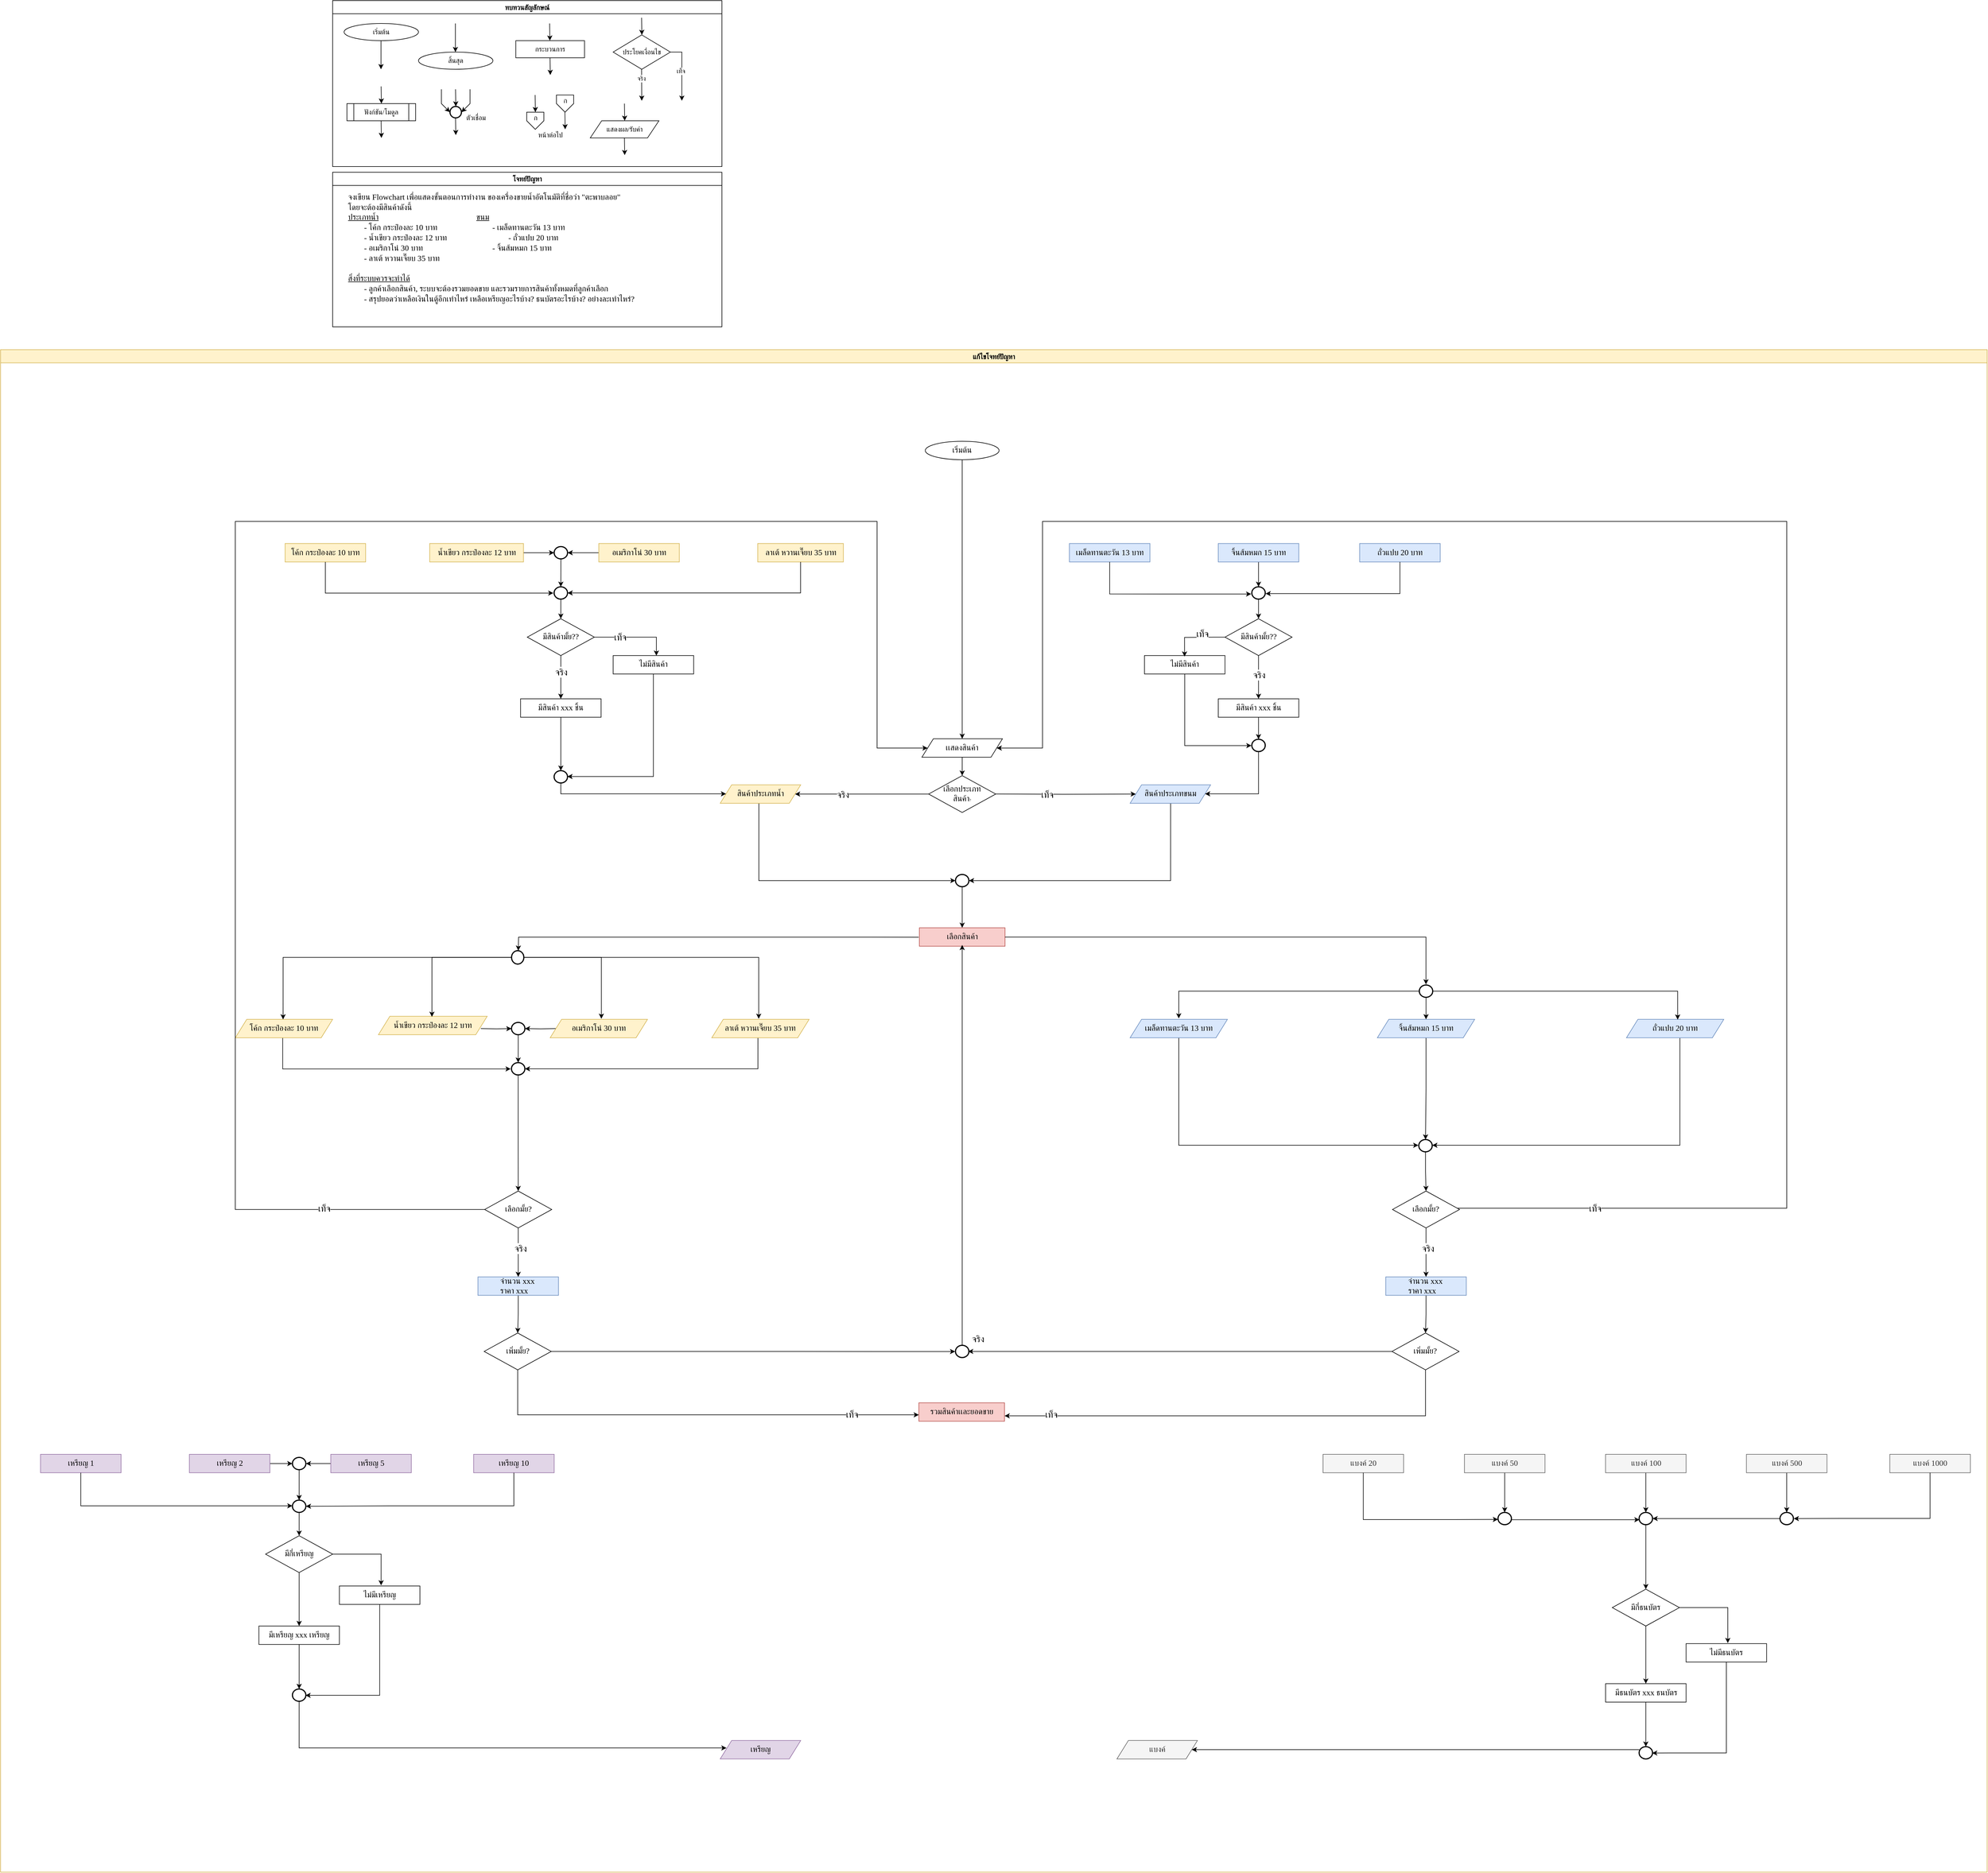 <mxfile version="27.0.9">
  <diagram id="C5RBs43oDa-KdzZeNtuy" name="Page-1">
    <mxGraphModel dx="4944" dy="1682" grid="1" gridSize="10" guides="1" tooltips="1" connect="0" arrows="1" fold="1" page="1" pageScale="1" pageWidth="827" pageHeight="1169" math="0" shadow="0">
      <root>
        <mxCell id="WIyWlLk6GJQsqaUBKTNV-0" />
        <mxCell id="WIyWlLk6GJQsqaUBKTNV-1" parent="WIyWlLk6GJQsqaUBKTNV-0" />
        <mxCell id="M7CGMbNuYNeq0SnUNNgH-6" value="ทบทวนสัญลักษณ์" style="swimlane;fontFamily=Sarabun;fontSource=https%3A%2F%2Ffonts.googleapis.com%2Fcss%3Ffamily%3DSarabun;" parent="WIyWlLk6GJQsqaUBKTNV-1" vertex="1">
          <mxGeometry x="-760" y="20" width="680" height="290" as="geometry" />
        </mxCell>
        <mxCell id="M7CGMbNuYNeq0SnUNNgH-2" value="&lt;font data-font-src=&quot;https://fonts.googleapis.com/css?family=Sarabun&quot; face=&quot;Sarabun&quot;&gt;เริ่มต้น&lt;/font&gt;" style="ellipse;whiteSpace=wrap;html=1;" parent="M7CGMbNuYNeq0SnUNNgH-6" vertex="1">
          <mxGeometry x="20" y="40" width="130" height="30" as="geometry" />
        </mxCell>
        <mxCell id="M7CGMbNuYNeq0SnUNNgH-5" value="" style="endArrow=classic;html=1;rounded=0;" parent="M7CGMbNuYNeq0SnUNNgH-6" edge="1">
          <mxGeometry width="50" height="50" relative="1" as="geometry">
            <mxPoint x="84.5" y="70" as="sourcePoint" />
            <mxPoint x="84.5" y="120" as="targetPoint" />
          </mxGeometry>
        </mxCell>
        <mxCell id="M7CGMbNuYNeq0SnUNNgH-3" value="&lt;font face=&quot;Sarabun&quot;&gt;สิ้นสุด&lt;/font&gt;" style="ellipse;whiteSpace=wrap;html=1;" parent="M7CGMbNuYNeq0SnUNNgH-6" vertex="1">
          <mxGeometry x="150" y="90" width="130" height="30" as="geometry" />
        </mxCell>
        <mxCell id="M7CGMbNuYNeq0SnUNNgH-4" value="" style="endArrow=classic;html=1;rounded=0;" parent="M7CGMbNuYNeq0SnUNNgH-6" edge="1">
          <mxGeometry width="50" height="50" relative="1" as="geometry">
            <mxPoint x="214.5" y="40" as="sourcePoint" />
            <mxPoint x="214.5" y="90" as="targetPoint" />
          </mxGeometry>
        </mxCell>
        <mxCell id="mvioNwK95yMqdUQ73LqQ-0" value="กระบวนการ" style="rounded=0;whiteSpace=wrap;html=1;fontFamily=Sarabun;fontSource=https%3A%2F%2Ffonts.googleapis.com%2Fcss%3Ffamily%3DSarabun;" parent="M7CGMbNuYNeq0SnUNNgH-6" vertex="1">
          <mxGeometry x="320" y="70" width="120" height="30" as="geometry" />
        </mxCell>
        <mxCell id="mvioNwK95yMqdUQ73LqQ-1" value="" style="endArrow=classic;html=1;rounded=0;" parent="M7CGMbNuYNeq0SnUNNgH-6" edge="1">
          <mxGeometry width="50" height="50" relative="1" as="geometry">
            <mxPoint x="379" y="40" as="sourcePoint" />
            <mxPoint x="379.5" y="70" as="targetPoint" />
          </mxGeometry>
        </mxCell>
        <mxCell id="mvioNwK95yMqdUQ73LqQ-2" value="" style="endArrow=classic;html=1;rounded=0;" parent="M7CGMbNuYNeq0SnUNNgH-6" edge="1">
          <mxGeometry width="50" height="50" relative="1" as="geometry">
            <mxPoint x="379.75" y="100" as="sourcePoint" />
            <mxPoint x="380.25" y="130" as="targetPoint" />
          </mxGeometry>
        </mxCell>
        <mxCell id="mvioNwK95yMqdUQ73LqQ-3" value="ประโยคเงื่อนไข" style="rhombus;whiteSpace=wrap;html=1;fontFamily=Sarabun;fontSource=https%3A%2F%2Ffonts.googleapis.com%2Fcss%3Ffamily%3DSarabun;" parent="M7CGMbNuYNeq0SnUNNgH-6" vertex="1">
          <mxGeometry x="490" y="60" width="100" height="60" as="geometry" />
        </mxCell>
        <mxCell id="mvioNwK95yMqdUQ73LqQ-4" value="" style="endArrow=classic;html=1;rounded=0;" parent="M7CGMbNuYNeq0SnUNNgH-6" edge="1">
          <mxGeometry width="50" height="50" relative="1" as="geometry">
            <mxPoint x="539.71" y="30" as="sourcePoint" />
            <mxPoint x="540.21" y="60" as="targetPoint" />
          </mxGeometry>
        </mxCell>
        <mxCell id="mvioNwK95yMqdUQ73LqQ-5" value="" style="endArrow=classic;html=1;rounded=0;" parent="M7CGMbNuYNeq0SnUNNgH-6" edge="1">
          <mxGeometry width="50" height="50" relative="1" as="geometry">
            <mxPoint x="539.71" y="120" as="sourcePoint" />
            <mxPoint x="540" y="175" as="targetPoint" />
          </mxGeometry>
        </mxCell>
        <mxCell id="mvioNwK95yMqdUQ73LqQ-7" value="จริง" style="edgeLabel;html=1;align=center;verticalAlign=middle;resizable=0;points=[];fontFamily=Sarabun;fontSource=https%3A%2F%2Ffonts.googleapis.com%2Fcss%3Ffamily%3DSarabun;" parent="mvioNwK95yMqdUQ73LqQ-5" vertex="1" connectable="0">
          <mxGeometry x="-0.414" y="-1" relative="1" as="geometry">
            <mxPoint as="offset" />
          </mxGeometry>
        </mxCell>
        <mxCell id="mvioNwK95yMqdUQ73LqQ-6" value="" style="endArrow=classic;html=1;rounded=0;exitX=1;exitY=0.5;exitDx=0;exitDy=0;" parent="M7CGMbNuYNeq0SnUNNgH-6" source="mvioNwK95yMqdUQ73LqQ-3" edge="1">
          <mxGeometry width="50" height="50" relative="1" as="geometry">
            <mxPoint x="620" y="95" as="sourcePoint" />
            <mxPoint x="610" y="175" as="targetPoint" />
            <Array as="points">
              <mxPoint x="610" y="90" />
            </Array>
          </mxGeometry>
        </mxCell>
        <mxCell id="mvioNwK95yMqdUQ73LqQ-8" value="&lt;font data-font-src=&quot;https://fonts.googleapis.com/css?family=Sarabun&quot; face=&quot;Sarabun&quot;&gt;เท็จ&lt;/font&gt;" style="edgeLabel;html=1;align=center;verticalAlign=middle;resizable=0;points=[];" parent="mvioNwK95yMqdUQ73LqQ-6" vertex="1" connectable="0">
          <mxGeometry x="-0.002" y="-2" relative="1" as="geometry">
            <mxPoint as="offset" />
          </mxGeometry>
        </mxCell>
        <mxCell id="mvioNwK95yMqdUQ73LqQ-9" value="&lt;font data-font-src=&quot;https://fonts.googleapis.com/css?family=Sarabun&quot; face=&quot;Sarabun&quot;&gt;ฟังก์ชัน/โมดูล&lt;/font&gt;" style="shape=process;whiteSpace=wrap;html=1;backgroundOutline=1;" parent="M7CGMbNuYNeq0SnUNNgH-6" vertex="1">
          <mxGeometry x="25" y="180" width="120" height="30" as="geometry" />
        </mxCell>
        <mxCell id="mvioNwK95yMqdUQ73LqQ-11" value="" style="endArrow=classic;html=1;rounded=0;" parent="M7CGMbNuYNeq0SnUNNgH-6" edge="1">
          <mxGeometry width="50" height="50" relative="1" as="geometry">
            <mxPoint x="84.71" y="150" as="sourcePoint" />
            <mxPoint x="85.21" y="180" as="targetPoint" />
          </mxGeometry>
        </mxCell>
        <mxCell id="mvioNwK95yMqdUQ73LqQ-12" value="" style="endArrow=classic;html=1;rounded=0;" parent="M7CGMbNuYNeq0SnUNNgH-6" edge="1">
          <mxGeometry width="50" height="50" relative="1" as="geometry">
            <mxPoint x="84.71" y="210" as="sourcePoint" />
            <mxPoint x="85.21" y="240" as="targetPoint" />
          </mxGeometry>
        </mxCell>
        <mxCell id="mvioNwK95yMqdUQ73LqQ-13" value="" style="strokeWidth=2;html=1;shape=mxgraph.flowchart.start_2;whiteSpace=wrap;" parent="M7CGMbNuYNeq0SnUNNgH-6" vertex="1">
          <mxGeometry x="205" y="185" width="20" height="20" as="geometry" />
        </mxCell>
        <mxCell id="mvioNwK95yMqdUQ73LqQ-16" value="" style="endArrow=classic;html=1;rounded=0;" parent="M7CGMbNuYNeq0SnUNNgH-6" edge="1">
          <mxGeometry width="50" height="50" relative="1" as="geometry">
            <mxPoint x="214.71" y="155" as="sourcePoint" />
            <mxPoint x="215.21" y="185" as="targetPoint" />
          </mxGeometry>
        </mxCell>
        <mxCell id="mvioNwK95yMqdUQ73LqQ-17" value="" style="endArrow=classic;html=1;rounded=0;entryX=0;entryY=0.5;entryDx=0;entryDy=0;entryPerimeter=0;" parent="M7CGMbNuYNeq0SnUNNgH-6" target="mvioNwK95yMqdUQ73LqQ-13" edge="1">
          <mxGeometry width="50" height="50" relative="1" as="geometry">
            <mxPoint x="190.0" y="155" as="sourcePoint" />
            <mxPoint x="190.5" y="185" as="targetPoint" />
            <Array as="points">
              <mxPoint x="190" y="180" />
            </Array>
          </mxGeometry>
        </mxCell>
        <mxCell id="mvioNwK95yMqdUQ73LqQ-18" value="" style="endArrow=classic;html=1;rounded=0;entryX=1;entryY=0.5;entryDx=0;entryDy=0;entryPerimeter=0;" parent="M7CGMbNuYNeq0SnUNNgH-6" target="mvioNwK95yMqdUQ73LqQ-13" edge="1">
          <mxGeometry width="50" height="50" relative="1" as="geometry">
            <mxPoint x="240.0" y="155" as="sourcePoint" />
            <mxPoint x="240.5" y="185" as="targetPoint" />
            <Array as="points">
              <mxPoint x="240" y="180" />
            </Array>
          </mxGeometry>
        </mxCell>
        <mxCell id="mvioNwK95yMqdUQ73LqQ-19" value="" style="endArrow=classic;html=1;rounded=0;" parent="M7CGMbNuYNeq0SnUNNgH-6" edge="1">
          <mxGeometry width="50" height="50" relative="1" as="geometry">
            <mxPoint x="214.71" y="205" as="sourcePoint" />
            <mxPoint x="215.21" y="235" as="targetPoint" />
          </mxGeometry>
        </mxCell>
        <mxCell id="mvioNwK95yMqdUQ73LqQ-20" value="&lt;font data-font-src=&quot;https://fonts.googleapis.com/css?family=Sarabun&quot; face=&quot;Sarabun&quot;&gt;ตัวเชื่อม&lt;/font&gt;" style="text;html=1;align=center;verticalAlign=middle;resizable=0;points=[];autosize=1;strokeColor=none;fillColor=none;" parent="M7CGMbNuYNeq0SnUNNgH-6" vertex="1">
          <mxGeometry x="220" y="190" width="60" height="30" as="geometry" />
        </mxCell>
        <mxCell id="mvioNwK95yMqdUQ73LqQ-25" value="" style="endArrow=classic;html=1;rounded=0;" parent="M7CGMbNuYNeq0SnUNNgH-6" edge="1">
          <mxGeometry width="50" height="50" relative="1" as="geometry">
            <mxPoint x="353.71" y="165" as="sourcePoint" />
            <mxPoint x="354.21" y="195" as="targetPoint" />
          </mxGeometry>
        </mxCell>
        <mxCell id="mvioNwK95yMqdUQ73LqQ-21" value="" style="verticalLabelPosition=bottom;verticalAlign=top;html=1;shape=offPageConnector;rounded=0;size=0.5;" parent="M7CGMbNuYNeq0SnUNNgH-6" vertex="1">
          <mxGeometry x="339" y="195" width="30" height="30" as="geometry" />
        </mxCell>
        <mxCell id="mvioNwK95yMqdUQ73LqQ-26" value="" style="endArrow=classic;html=1;rounded=0;" parent="M7CGMbNuYNeq0SnUNNgH-6" edge="1">
          <mxGeometry width="50" height="50" relative="1" as="geometry">
            <mxPoint x="405.71" y="195" as="sourcePoint" />
            <mxPoint x="406.21" y="225" as="targetPoint" />
          </mxGeometry>
        </mxCell>
        <mxCell id="mvioNwK95yMqdUQ73LqQ-27" value="" style="verticalLabelPosition=bottom;verticalAlign=top;html=1;shape=offPageConnector;rounded=0;size=0.5;" parent="M7CGMbNuYNeq0SnUNNgH-6" vertex="1">
          <mxGeometry x="391" y="165" width="30" height="30" as="geometry" />
        </mxCell>
        <mxCell id="mvioNwK95yMqdUQ73LqQ-28" value="หน้าต่อไป" style="text;html=1;align=center;verticalAlign=middle;resizable=0;points=[];autosize=1;strokeColor=none;fillColor=none;fontFamily=Sarabun;fontSource=https%3A%2F%2Ffonts.googleapis.com%2Fcss%3Ffamily%3DSarabun;" parent="M7CGMbNuYNeq0SnUNNgH-6" vertex="1">
          <mxGeometry x="345" y="220" width="70" height="30" as="geometry" />
        </mxCell>
        <mxCell id="mvioNwK95yMqdUQ73LqQ-29" value="ก" style="text;html=1;align=center;verticalAlign=middle;resizable=0;points=[];autosize=1;strokeColor=none;fillColor=none;fontFamily=Sarabun;fontSource=https%3A%2F%2Ffonts.googleapis.com%2Fcss%3Ffamily%3DSarabun;" parent="M7CGMbNuYNeq0SnUNNgH-6" vertex="1">
          <mxGeometry x="339" y="190" width="30" height="30" as="geometry" />
        </mxCell>
        <mxCell id="mvioNwK95yMqdUQ73LqQ-30" value="ก" style="text;html=1;align=center;verticalAlign=middle;resizable=0;points=[];autosize=1;strokeColor=none;fillColor=none;fontFamily=Sarabun;fontSource=https%3A%2F%2Ffonts.googleapis.com%2Fcss%3Ffamily%3DSarabun;" parent="M7CGMbNuYNeq0SnUNNgH-6" vertex="1">
          <mxGeometry x="391" y="160" width="30" height="30" as="geometry" />
        </mxCell>
        <mxCell id="mvioNwK95yMqdUQ73LqQ-32" value="แสดงผล/รับค่า" style="shape=parallelogram;perimeter=parallelogramPerimeter;whiteSpace=wrap;html=1;fixedSize=1;fontFamily=Sarabun;fontSource=https%3A%2F%2Ffonts.googleapis.com%2Fcss%3Ffamily%3DSarabun;" parent="M7CGMbNuYNeq0SnUNNgH-6" vertex="1">
          <mxGeometry x="450" y="210" width="120" height="30" as="geometry" />
        </mxCell>
        <mxCell id="mvioNwK95yMqdUQ73LqQ-33" value="" style="endArrow=classic;html=1;rounded=0;" parent="M7CGMbNuYNeq0SnUNNgH-6" edge="1">
          <mxGeometry width="50" height="50" relative="1" as="geometry">
            <mxPoint x="509.71" y="180" as="sourcePoint" />
            <mxPoint x="510.21" y="210" as="targetPoint" />
          </mxGeometry>
        </mxCell>
        <mxCell id="mvioNwK95yMqdUQ73LqQ-34" value="" style="endArrow=classic;html=1;rounded=0;" parent="M7CGMbNuYNeq0SnUNNgH-6" edge="1">
          <mxGeometry width="50" height="50" relative="1" as="geometry">
            <mxPoint x="509.71" y="240" as="sourcePoint" />
            <mxPoint x="510.21" y="270" as="targetPoint" />
          </mxGeometry>
        </mxCell>
        <mxCell id="mvioNwK95yMqdUQ73LqQ-36" value="แก้ไขโจทย์ปัญหา" style="swimlane;fontFamily=Sarabun;fontSource=https%3A%2F%2Ffonts.googleapis.com%2Fcss%3Ffamily%3DSarabun;fillColor=#fff2cc;strokeColor=#d6b656;" parent="WIyWlLk6GJQsqaUBKTNV-1" vertex="1">
          <mxGeometry x="-1340" y="630" width="3470" height="2660" as="geometry" />
        </mxCell>
        <mxCell id="FDG-spMpAtxuiE31F05w-5" style="edgeStyle=orthogonalEdgeStyle;rounded=0;orthogonalLoop=1;jettySize=auto;html=1;entryX=0.5;entryY=0;entryDx=0;entryDy=0;" parent="mvioNwK95yMqdUQ73LqQ-36" source="mvioNwK95yMqdUQ73LqQ-35" target="FDG-spMpAtxuiE31F05w-4" edge="1">
          <mxGeometry relative="1" as="geometry" />
        </mxCell>
        <mxCell id="mvioNwK95yMqdUQ73LqQ-35" value="&lt;font style=&quot;font-size: 14px;&quot; data-font-src=&quot;https://fonts.googleapis.com/css?family=Sarabun&quot; face=&quot;Sarabun&quot;&gt;เริ่มต้น&lt;/font&gt;" style="ellipse;whiteSpace=wrap;html=1;" parent="mvioNwK95yMqdUQ73LqQ-36" vertex="1">
          <mxGeometry x="1615.224" y="160.0" width="128.919" height="32.195" as="geometry" />
        </mxCell>
        <mxCell id="jXiemXhL1e9ReI7agbX2-51" value="" style="edgeStyle=orthogonalEdgeStyle;rounded=0;orthogonalLoop=1;jettySize=auto;html=1;" edge="1" parent="mvioNwK95yMqdUQ73LqQ-36" target="FDG-spMpAtxuiE31F05w-7">
          <mxGeometry relative="1" as="geometry">
            <mxPoint x="1738.289" y="776.209" as="sourcePoint" />
            <mxPoint x="1881.482" y="781.821" as="targetPoint" />
          </mxGeometry>
        </mxCell>
        <mxCell id="jXiemXhL1e9ReI7agbX2-53" value="&lt;font style=&quot;font-size: 16px;&quot;&gt;เท็จ&lt;/font&gt;" style="edgeLabel;html=1;align=center;verticalAlign=middle;resizable=0;points=[];" vertex="1" connectable="0" parent="jXiemXhL1e9ReI7agbX2-51">
          <mxGeometry x="-0.288" relative="1" as="geometry">
            <mxPoint x="2" as="offset" />
          </mxGeometry>
        </mxCell>
        <mxCell id="jXiemXhL1e9ReI7agbX2-59" value="" style="edgeStyle=orthogonalEdgeStyle;rounded=0;orthogonalLoop=1;jettySize=auto;html=1;" edge="1" parent="mvioNwK95yMqdUQ73LqQ-36" source="FDG-spMpAtxuiE31F05w-2" target="FDG-spMpAtxuiE31F05w-8">
          <mxGeometry relative="1" as="geometry">
            <mxPoint x="1574.203" y="776.358" as="targetPoint" />
          </mxGeometry>
        </mxCell>
        <mxCell id="jXiemXhL1e9ReI7agbX2-60" value="&lt;font style=&quot;font-size: 16px;&quot;&gt;จริง&lt;/font&gt;" style="edgeLabel;html=1;align=center;verticalAlign=middle;resizable=0;points=[];" vertex="1" connectable="0" parent="jXiemXhL1e9ReI7agbX2-59">
          <mxGeometry x="0.286" relative="1" as="geometry">
            <mxPoint as="offset" />
          </mxGeometry>
        </mxCell>
        <mxCell id="FDG-spMpAtxuiE31F05w-2" value="&lt;font style=&quot;font-size: 14px;&quot;&gt;เลือกประเภท&lt;/font&gt;&lt;div&gt;&lt;font style=&quot;font-size: 14px;&quot;&gt;สินค้า&lt;/font&gt;&lt;font style=&quot;font-size: 6px;&quot;&gt;?&lt;/font&gt;&lt;/div&gt;" style="rhombus;whiteSpace=wrap;html=1;fontFamily=Sarabun;fontSource=https%3A%2F%2Ffonts.googleapis.com%2Fcss%3Ffamily%3DSarabun;" parent="mvioNwK95yMqdUQ73LqQ-36" vertex="1">
          <mxGeometry x="1621.082" y="744.172" width="117.199" height="64.391" as="geometry" />
        </mxCell>
        <mxCell id="FDG-spMpAtxuiE31F05w-6" style="edgeStyle=orthogonalEdgeStyle;rounded=0;orthogonalLoop=1;jettySize=auto;html=1;entryX=0.5;entryY=0;entryDx=0;entryDy=0;" parent="mvioNwK95yMqdUQ73LqQ-36" source="FDG-spMpAtxuiE31F05w-4" target="FDG-spMpAtxuiE31F05w-2" edge="1">
          <mxGeometry relative="1" as="geometry" />
        </mxCell>
        <mxCell id="FDG-spMpAtxuiE31F05w-4" value="&lt;font style=&quot;font-size: 14px;&quot;&gt;เเสดงสินค้า&lt;/font&gt;" style="shape=parallelogram;perimeter=parallelogramPerimeter;whiteSpace=wrap;html=1;fixedSize=1;fontFamily=Sarabun;fontSource=https%3A%2F%2Ffonts.googleapis.com%2Fcss%3Ffamily%3DSarabun;" parent="mvioNwK95yMqdUQ73LqQ-36" vertex="1">
          <mxGeometry x="1609.362" y="679.781" width="140.639" height="32.195" as="geometry" />
        </mxCell>
        <mxCell id="jXiemXhL1e9ReI7agbX2-55" style="edgeStyle=orthogonalEdgeStyle;rounded=0;orthogonalLoop=1;jettySize=auto;html=1;entryX=1;entryY=0.5;entryDx=0;entryDy=0;entryPerimeter=0;exitX=0.503;exitY=0.968;exitDx=0;exitDy=0;exitPerimeter=0;" edge="1" parent="mvioNwK95yMqdUQ73LqQ-36" source="FDG-spMpAtxuiE31F05w-7" target="jXiemXhL1e9ReI7agbX2-0">
          <mxGeometry relative="1" as="geometry">
            <mxPoint x="1930.549" y="927.565" as="targetPoint" />
            <mxPoint x="2043.73" y="890.0" as="sourcePoint" />
            <Array as="points">
              <mxPoint x="2044" y="928" />
            </Array>
          </mxGeometry>
        </mxCell>
        <mxCell id="FDG-spMpAtxuiE31F05w-7" value="&lt;font style=&quot;font-size: 14px;&quot;&gt;สินค้าประเภทขนม&lt;/font&gt;" style="shape=parallelogram;perimeter=parallelogramPerimeter;whiteSpace=wrap;html=1;fixedSize=1;fontFamily=Sarabun;fontSource=https%3A%2F%2Ffonts.googleapis.com%2Fcss%3Ffamily%3DSarabun;fillColor=#dae8fc;strokeColor=#6c8ebf;" parent="mvioNwK95yMqdUQ73LqQ-36" vertex="1">
          <mxGeometry x="1972.992" y="760.264" width="140.639" height="32.195" as="geometry" />
        </mxCell>
        <mxCell id="jXiemXhL1e9ReI7agbX2-65" style="edgeStyle=orthogonalEdgeStyle;rounded=0;orthogonalLoop=1;jettySize=auto;html=1;entryX=0;entryY=0.5;entryDx=0;entryDy=0;entryPerimeter=0;exitX=0.48;exitY=0.946;exitDx=0;exitDy=0;exitPerimeter=0;" edge="1" parent="mvioNwK95yMqdUQ73LqQ-36" source="FDG-spMpAtxuiE31F05w-8" target="jXiemXhL1e9ReI7agbX2-0">
          <mxGeometry relative="1" as="geometry">
            <mxPoint x="1430.294" y="927.565" as="targetPoint" />
            <mxPoint x="1324.026" y="890.0" as="sourcePoint" />
            <Array as="points">
              <mxPoint x="1325" y="928" />
            </Array>
          </mxGeometry>
        </mxCell>
        <mxCell id="FDG-spMpAtxuiE31F05w-8" value="&lt;font style=&quot;font-size: 14px;&quot;&gt;สินค้าประเภทน้ำ&lt;/font&gt;" style="shape=parallelogram;perimeter=parallelogramPerimeter;whiteSpace=wrap;html=1;fixedSize=1;fontFamily=Sarabun;fontSource=https%3A%2F%2Ffonts.googleapis.com%2Fcss%3Ffamily%3DSarabun;fillColor=#fff2cc;strokeColor=#d6b656;" parent="mvioNwK95yMqdUQ73LqQ-36" vertex="1">
          <mxGeometry x="1257.025" y="760.264" width="140.639" height="32.195" as="geometry" />
        </mxCell>
        <mxCell id="MdXGqHSzA5zb5MOoVlNp-120" value="" style="edgeStyle=orthogonalEdgeStyle;rounded=0;orthogonalLoop=1;jettySize=auto;html=1;" edge="1" parent="mvioNwK95yMqdUQ73LqQ-36" source="jXiemXhL1e9ReI7agbX2-0" target="MdXGqHSzA5zb5MOoVlNp-91">
          <mxGeometry relative="1" as="geometry" />
        </mxCell>
        <mxCell id="jXiemXhL1e9ReI7agbX2-0" value="" style="strokeWidth=2;html=1;shape=mxgraph.flowchart.start_2;whiteSpace=wrap;" vertex="1" parent="mvioNwK95yMqdUQ73LqQ-36">
          <mxGeometry x="1667.962" y="916.834" width="23.44" height="21.464" as="geometry" />
        </mxCell>
        <mxCell id="jXiemXhL1e9ReI7agbX2-73" value="&lt;span style=&quot;text-align: left; text-wrap-mode: nowrap;&quot;&gt;&lt;font style=&quot;font-size: 14px;&quot;&gt;โค้ก กระป๋องละ 10 บาท&lt;/font&gt;&lt;/span&gt;" style="rounded=0;whiteSpace=wrap;html=1;fontFamily=Sarabun;fontSource=https%3A%2F%2Ffonts.googleapis.com%2Fcss%3Ffamily%3DSarabun;fillColor=#fff2cc;strokeColor=#d6b656;" vertex="1" parent="mvioNwK95yMqdUQ73LqQ-36">
          <mxGeometry x="497" y="338.623" width="140.639" height="32.195" as="geometry" />
        </mxCell>
        <mxCell id="MdXGqHSzA5zb5MOoVlNp-230" value="" style="edgeStyle=orthogonalEdgeStyle;rounded=0;orthogonalLoop=1;jettySize=auto;html=1;" edge="1" parent="mvioNwK95yMqdUQ73LqQ-36" source="jXiemXhL1e9ReI7agbX2-74" target="MdXGqHSzA5zb5MOoVlNp-228">
          <mxGeometry relative="1" as="geometry" />
        </mxCell>
        <mxCell id="jXiemXhL1e9ReI7agbX2-74" value="&lt;span style=&quot;text-align: left; text-wrap-mode: nowrap;&quot;&gt;&lt;font style=&quot;font-size: 14px;&quot;&gt;น้ำเขียว กระป๋องละ 12 บาท&lt;/font&gt;&lt;/span&gt;" style="rounded=0;whiteSpace=wrap;html=1;fontFamily=Sarabun;fontSource=https%3A%2F%2Ffonts.googleapis.com%2Fcss%3Ffamily%3DSarabun;fillColor=#fff2cc;strokeColor=#d6b656;" vertex="1" parent="mvioNwK95yMqdUQ73LqQ-36">
          <mxGeometry x="749.54" y="338.62" width="163.82" height="32.2" as="geometry" />
        </mxCell>
        <mxCell id="jXiemXhL1e9ReI7agbX2-111" value="" style="edgeStyle=orthogonalEdgeStyle;rounded=0;orthogonalLoop=1;jettySize=auto;html=1;" edge="1" parent="mvioNwK95yMqdUQ73LqQ-36" source="MdXGqHSzA5zb5MOoVlNp-226" target="jXiemXhL1e9ReI7agbX2-105">
          <mxGeometry relative="1" as="geometry" />
        </mxCell>
        <mxCell id="MdXGqHSzA5zb5MOoVlNp-229" value="" style="edgeStyle=orthogonalEdgeStyle;rounded=0;orthogonalLoop=1;jettySize=auto;html=1;" edge="1" parent="mvioNwK95yMqdUQ73LqQ-36" source="jXiemXhL1e9ReI7agbX2-75" target="MdXGqHSzA5zb5MOoVlNp-228">
          <mxGeometry relative="1" as="geometry" />
        </mxCell>
        <mxCell id="jXiemXhL1e9ReI7agbX2-75" value="&lt;span style=&quot;text-align: left; text-wrap-mode: nowrap;&quot;&gt;&lt;font style=&quot;font-size: 14px;&quot;&gt;อเมริกาโน่ 30 บาท&lt;/font&gt;&lt;/span&gt;" style="rounded=0;whiteSpace=wrap;html=1;fontFamily=Sarabun;fontSource=https%3A%2F%2Ffonts.googleapis.com%2Fcss%3Ffamily%3DSarabun;fillColor=#fff2cc;strokeColor=#d6b656;" vertex="1" parent="mvioNwK95yMqdUQ73LqQ-36">
          <mxGeometry x="1044.954" y="338.623" width="140.639" height="32.195" as="geometry" />
        </mxCell>
        <mxCell id="jXiemXhL1e9ReI7agbX2-76" value="&lt;span style=&quot;text-align: left; text-wrap-mode: nowrap;&quot;&gt;&lt;font style=&quot;font-size: 14px;&quot;&gt;ลาเต้ หวานเจี๊ยบ 35 บาท&lt;/font&gt;&lt;/span&gt;" style="rounded=0;whiteSpace=wrap;html=1;fontFamily=Sarabun;fontSource=https%3A%2F%2Ffonts.googleapis.com%2Fcss%3Ffamily%3DSarabun;fillColor=#fff2cc;strokeColor=#d6b656;" vertex="1" parent="mvioNwK95yMqdUQ73LqQ-36">
          <mxGeometry x="1322.58" y="338.62" width="149.58" height="32.2" as="geometry" />
        </mxCell>
        <mxCell id="jXiemXhL1e9ReI7agbX2-77" value="&lt;span style=&quot;text-align: left; text-wrap-mode: nowrap;&quot;&gt;&lt;font style=&quot;font-size: 14px;&quot;&gt;เมล็ดทานตะวัน 13 บาท&lt;/font&gt;&lt;/span&gt;" style="rounded=0;whiteSpace=wrap;html=1;fontFamily=Sarabun;fontSource=https%3A%2F%2Ffonts.googleapis.com%2Fcss%3Ffamily%3DSarabun;fillColor=#dae8fc;strokeColor=#6c8ebf;" vertex="1" parent="mvioNwK95yMqdUQ73LqQ-36">
          <mxGeometry x="1867.001" y="338.623" width="140.639" height="32.195" as="geometry" />
        </mxCell>
        <mxCell id="MdXGqHSzA5zb5MOoVlNp-215" value="" style="edgeStyle=orthogonalEdgeStyle;rounded=0;orthogonalLoop=1;jettySize=auto;html=1;" edge="1" parent="mvioNwK95yMqdUQ73LqQ-36" source="jXiemXhL1e9ReI7agbX2-79" target="MdXGqHSzA5zb5MOoVlNp-214">
          <mxGeometry relative="1" as="geometry" />
        </mxCell>
        <mxCell id="jXiemXhL1e9ReI7agbX2-79" value="&lt;span style=&quot;text-align: left; text-wrap-mode: nowrap;&quot;&gt;&lt;font style=&quot;font-size: 14px;&quot;&gt;จิ้นส้มหมก 15 บาท&lt;/font&gt;&lt;/span&gt;" style="rounded=0;whiteSpace=wrap;html=1;fontFamily=Sarabun;fontSource=https%3A%2F%2Ffonts.googleapis.com%2Fcss%3Ffamily%3DSarabun;fillColor=#dae8fc;strokeColor=#6c8ebf;" vertex="1" parent="mvioNwK95yMqdUQ73LqQ-36">
          <mxGeometry x="2126.995" y="338.623" width="140.639" height="32.195" as="geometry" />
        </mxCell>
        <mxCell id="jXiemXhL1e9ReI7agbX2-78" value="&lt;span style=&quot;text-align: left; text-wrap-mode: nowrap;&quot;&gt;&lt;font style=&quot;font-size: 14px;&quot;&gt;ถั่วแปบ 20 บาท&lt;/font&gt;&lt;/span&gt;" style="rounded=0;whiteSpace=wrap;html=1;fontFamily=Sarabun;fontSource=https%3A%2F%2Ffonts.googleapis.com%2Fcss%3Ffamily%3DSarabun;fillColor=#dae8fc;strokeColor=#6c8ebf;" vertex="1" parent="mvioNwK95yMqdUQ73LqQ-36">
          <mxGeometry x="2374.001" y="338.623" width="140.639" height="32.195" as="geometry" />
        </mxCell>
        <mxCell id="MdXGqHSzA5zb5MOoVlNp-46" value="" style="edgeStyle=orthogonalEdgeStyle;rounded=0;orthogonalLoop=1;jettySize=auto;html=1;" edge="1" parent="mvioNwK95yMqdUQ73LqQ-36" source="jXiemXhL1e9ReI7agbX2-105" target="MdXGqHSzA5zb5MOoVlNp-10">
          <mxGeometry relative="1" as="geometry" />
        </mxCell>
        <mxCell id="jXiemXhL1e9ReI7agbX2-105" value="&lt;span style=&quot;font-size: 14px;&quot;&gt;มีสินค้ามั้ย??&lt;/span&gt;" style="rhombus;whiteSpace=wrap;html=1;fontFamily=Sarabun;fontSource=https%3A%2F%2Ffonts.googleapis.com%2Fcss%3Ffamily%3DSarabun;" vertex="1" parent="mvioNwK95yMqdUQ73LqQ-36">
          <mxGeometry x="920.005" y="470.003" width="117.199" height="64.391" as="geometry" />
        </mxCell>
        <mxCell id="MdXGqHSzA5zb5MOoVlNp-49" value="" style="edgeStyle=orthogonalEdgeStyle;rounded=0;orthogonalLoop=1;jettySize=auto;html=1;" edge="1" parent="mvioNwK95yMqdUQ73LqQ-36" source="jXiemXhL1e9ReI7agbX2-108" target="MdXGqHSzA5zb5MOoVlNp-13">
          <mxGeometry relative="1" as="geometry" />
        </mxCell>
        <mxCell id="jXiemXhL1e9ReI7agbX2-108" value="&lt;span style=&quot;font-size: 14px;&quot;&gt;มีสินค้ามั้ย??&lt;/span&gt;" style="rhombus;whiteSpace=wrap;html=1;fontFamily=Sarabun;fontSource=https%3A%2F%2Ffonts.googleapis.com%2Fcss%3Ffamily%3DSarabun;" vertex="1" parent="mvioNwK95yMqdUQ73LqQ-36">
          <mxGeometry x="2138.716" y="470.003" width="117.199" height="64.391" as="geometry" />
        </mxCell>
        <mxCell id="MdXGqHSzA5zb5MOoVlNp-223" value="" style="edgeStyle=orthogonalEdgeStyle;rounded=0;orthogonalLoop=1;jettySize=auto;html=1;" edge="1" parent="mvioNwK95yMqdUQ73LqQ-36" source="MdXGqHSzA5zb5MOoVlNp-10" target="MdXGqHSzA5zb5MOoVlNp-222">
          <mxGeometry relative="1" as="geometry" />
        </mxCell>
        <mxCell id="MdXGqHSzA5zb5MOoVlNp-10" value="&lt;span style=&quot;font-size: 14px; text-align: left; text-wrap-mode: nowrap;&quot;&gt;มีสินค้า xxx ชิ้น&lt;/span&gt;" style="rounded=0;whiteSpace=wrap;html=1;fontFamily=Sarabun;fontSource=https%3A%2F%2Ffonts.googleapis.com%2Fcss%3Ffamily%3DSarabun;" vertex="1" parent="mvioNwK95yMqdUQ73LqQ-36">
          <mxGeometry x="908.28" y="609.96" width="140.639" height="32.195" as="geometry" />
        </mxCell>
        <mxCell id="MdXGqHSzA5zb5MOoVlNp-213" value="" style="edgeStyle=orthogonalEdgeStyle;rounded=0;orthogonalLoop=1;jettySize=auto;html=1;" edge="1" parent="mvioNwK95yMqdUQ73LqQ-36" source="MdXGqHSzA5zb5MOoVlNp-13" target="MdXGqHSzA5zb5MOoVlNp-76">
          <mxGeometry relative="1" as="geometry" />
        </mxCell>
        <mxCell id="MdXGqHSzA5zb5MOoVlNp-13" value="&lt;span style=&quot;font-size: 14px; text-align: left; text-wrap-mode: nowrap;&quot;&gt;มีสินค้า xxx ชิ้น&lt;/span&gt;" style="rounded=0;whiteSpace=wrap;html=1;fontFamily=Sarabun;fontSource=https%3A%2F%2Ffonts.googleapis.com%2Fcss%3Ffamily%3DSarabun;" vertex="1" parent="mvioNwK95yMqdUQ73LqQ-36">
          <mxGeometry x="2127" y="609.96" width="140.639" height="32.195" as="geometry" />
        </mxCell>
        <mxCell id="MdXGqHSzA5zb5MOoVlNp-16" value="&lt;span style=&quot;font-size: 14px; text-align: left;&quot;&gt;ไม่มีสินค้า&lt;/span&gt;" style="rounded=0;whiteSpace=wrap;html=1;fontFamily=Sarabun;fontSource=https%3A%2F%2Ffonts.googleapis.com%2Fcss%3Ffamily%3DSarabun;" vertex="1" parent="mvioNwK95yMqdUQ73LqQ-36">
          <mxGeometry x="1070" y="534.39" width="140.639" height="32.195" as="geometry" />
        </mxCell>
        <mxCell id="MdXGqHSzA5zb5MOoVlNp-212" style="edgeStyle=orthogonalEdgeStyle;rounded=0;orthogonalLoop=1;jettySize=auto;html=1;entryX=-0.027;entryY=0.515;entryDx=0;entryDy=0;entryPerimeter=0;" edge="1" parent="mvioNwK95yMqdUQ73LqQ-36" source="MdXGqHSzA5zb5MOoVlNp-18" target="MdXGqHSzA5zb5MOoVlNp-76">
          <mxGeometry relative="1" as="geometry">
            <mxPoint x="2180" y="695.73" as="targetPoint" />
            <Array as="points">
              <mxPoint x="2068" y="691.73" />
            </Array>
          </mxGeometry>
        </mxCell>
        <mxCell id="MdXGqHSzA5zb5MOoVlNp-18" value="&lt;span style=&quot;font-size: 14px; text-align: left;&quot;&gt;ไม่มีสินค้า&lt;/span&gt;" style="rounded=0;whiteSpace=wrap;html=1;fontFamily=Sarabun;fontSource=https%3A%2F%2Ffonts.googleapis.com%2Fcss%3Ffamily%3DSarabun;" vertex="1" parent="mvioNwK95yMqdUQ73LqQ-36">
          <mxGeometry x="1998.08" y="534.39" width="140.639" height="32.195" as="geometry" />
        </mxCell>
        <mxCell id="MdXGqHSzA5zb5MOoVlNp-80" style="edgeStyle=orthogonalEdgeStyle;rounded=0;orthogonalLoop=1;jettySize=auto;html=1;" edge="1" parent="mvioNwK95yMqdUQ73LqQ-36" source="MdXGqHSzA5zb5MOoVlNp-76" target="FDG-spMpAtxuiE31F05w-7">
          <mxGeometry relative="1" as="geometry">
            <mxPoint x="2117" y="770" as="targetPoint" />
            <Array as="points">
              <mxPoint x="2197" y="776" />
            </Array>
          </mxGeometry>
        </mxCell>
        <mxCell id="MdXGqHSzA5zb5MOoVlNp-76" value="" style="strokeWidth=2;html=1;shape=mxgraph.flowchart.start_2;whiteSpace=wrap;" vertex="1" parent="mvioNwK95yMqdUQ73LqQ-36">
          <mxGeometry x="2185.6" y="680.64" width="23.44" height="21.464" as="geometry" />
        </mxCell>
        <mxCell id="MdXGqHSzA5zb5MOoVlNp-84" value="&lt;span style=&quot;font-size: 16px;&quot;&gt;จริง&lt;/span&gt;" style="edgeLabel;html=1;align=center;verticalAlign=middle;resizable=0;points=[];" vertex="1" connectable="0" parent="mvioNwK95yMqdUQ73LqQ-36">
          <mxGeometry x="2169.05" y="550.49" as="geometry">
            <mxPoint x="29" y="17" as="offset" />
          </mxGeometry>
        </mxCell>
        <mxCell id="MdXGqHSzA5zb5MOoVlNp-91" value="&lt;div style=&quot;text-align: left;&quot;&gt;&lt;span style=&quot;font-size: 14px; text-wrap-mode: nowrap;&quot;&gt;เลือกสินค้า&lt;/span&gt;&lt;/div&gt;" style="rounded=0;whiteSpace=wrap;html=1;fontFamily=Sarabun;fontSource=https%3A%2F%2Ffonts.googleapis.com%2Fcss%3Ffamily%3DSarabun;fillColor=#f8cecc;strokeColor=#b85450;" vertex="1" parent="mvioNwK95yMqdUQ73LqQ-36">
          <mxGeometry x="1604.89" y="1010.05" width="149.58" height="32.2" as="geometry" />
        </mxCell>
        <mxCell id="MdXGqHSzA5zb5MOoVlNp-191" value="" style="edgeStyle=orthogonalEdgeStyle;rounded=0;orthogonalLoop=1;jettySize=auto;html=1;" edge="1" parent="mvioNwK95yMqdUQ73LqQ-36" source="MdXGqHSzA5zb5MOoVlNp-104" target="MdXGqHSzA5zb5MOoVlNp-190">
          <mxGeometry relative="1" as="geometry" />
        </mxCell>
        <mxCell id="MdXGqHSzA5zb5MOoVlNp-104" value="&lt;div style=&quot;text-align: left;&quot;&gt;&lt;span style=&quot;background-color: transparent; color: light-dark(rgb(0, 0, 0), rgb(255, 255, 255)); font-size: 14px; text-wrap-mode: nowrap;&quot;&gt;จำนวน xxx&amp;nbsp;&lt;/span&gt;&lt;/div&gt;&lt;div style=&quot;text-align: left;&quot;&gt;&lt;span style=&quot;font-size: 14px; text-wrap-mode: nowrap;&quot;&gt;ราคา xxx&lt;/span&gt;&lt;/div&gt;" style="rounded=0;whiteSpace=wrap;html=1;fontFamily=Sarabun;fontSource=https%3A%2F%2Ffonts.googleapis.com%2Fcss%3Ffamily%3DSarabun;fillColor=#dae8fc;strokeColor=#6c8ebf;" vertex="1" parent="mvioNwK95yMqdUQ73LqQ-36">
          <mxGeometry x="2419.555" y="1620.003" width="140.639" height="32.195" as="geometry" />
        </mxCell>
        <mxCell id="MdXGqHSzA5zb5MOoVlNp-162" value="" style="edgeStyle=orthogonalEdgeStyle;rounded=0;orthogonalLoop=1;jettySize=auto;html=1;" edge="1" parent="mvioNwK95yMqdUQ73LqQ-36" source="MdXGqHSzA5zb5MOoVlNp-145" target="MdXGqHSzA5zb5MOoVlNp-160">
          <mxGeometry relative="1" as="geometry" />
        </mxCell>
        <mxCell id="MdXGqHSzA5zb5MOoVlNp-145" value="" style="strokeWidth=2;html=1;shape=mxgraph.flowchart.start_2;whiteSpace=wrap;" vertex="1" parent="mvioNwK95yMqdUQ73LqQ-36">
          <mxGeometry x="2478.15" y="1110" width="23.44" height="21.464" as="geometry" />
        </mxCell>
        <mxCell id="MdXGqHSzA5zb5MOoVlNp-151" value="" style="edgeStyle=orthogonalEdgeStyle;rounded=0;orthogonalLoop=1;jettySize=auto;html=1;" edge="1" parent="mvioNwK95yMqdUQ73LqQ-36" source="MdXGqHSzA5zb5MOoVlNp-146" target="MdXGqHSzA5zb5MOoVlNp-104">
          <mxGeometry relative="1" as="geometry" />
        </mxCell>
        <mxCell id="MdXGqHSzA5zb5MOoVlNp-146" value="&lt;span style=&quot;font-size: 14px;&quot;&gt;เลือกมั้ย?&lt;/span&gt;" style="rhombus;whiteSpace=wrap;html=1;fontFamily=Sarabun;fontSource=https%3A%2F%2Ffonts.googleapis.com%2Fcss%3Ffamily%3DSarabun;" vertex="1" parent="mvioNwK95yMqdUQ73LqQ-36">
          <mxGeometry x="2431.28" y="1470" width="117.199" height="64.391" as="geometry" />
        </mxCell>
        <mxCell id="MdXGqHSzA5zb5MOoVlNp-158" value="" style="edgeStyle=orthogonalEdgeStyle;rounded=0;orthogonalLoop=1;jettySize=auto;html=1;entryX=-0.033;entryY=0.487;entryDx=0;entryDy=0;entryPerimeter=0;" edge="1" parent="mvioNwK95yMqdUQ73LqQ-36" source="MdXGqHSzA5zb5MOoVlNp-157" target="MdXGqHSzA5zb5MOoVlNp-187">
          <mxGeometry relative="1" as="geometry">
            <mxPoint x="2440" y="1400" as="targetPoint" />
            <Array as="points">
              <mxPoint x="2058" y="1390" />
              <mxPoint x="2477" y="1390" />
            </Array>
          </mxGeometry>
        </mxCell>
        <mxCell id="MdXGqHSzA5zb5MOoVlNp-157" value="&lt;span style=&quot;font-size: 14px; text-align: left; text-wrap-mode: nowrap;&quot;&gt;เมล็ดทานตะวัน 13 บาท&lt;/span&gt;" style="shape=parallelogram;perimeter=parallelogramPerimeter;whiteSpace=wrap;html=1;fixedSize=1;fontFamily=Sarabun;fontSource=https%3A%2F%2Ffonts.googleapis.com%2Fcss%3Ffamily%3DSarabun;fillColor=#dae8fc;strokeColor=#6c8ebf;" vertex="1" parent="mvioNwK95yMqdUQ73LqQ-36">
          <mxGeometry x="1972.99" y="1170" width="170" height="32.2" as="geometry" />
        </mxCell>
        <mxCell id="MdXGqHSzA5zb5MOoVlNp-159" style="edgeStyle=orthogonalEdgeStyle;rounded=0;orthogonalLoop=1;jettySize=auto;html=1;entryX=0.5;entryY=-0.049;entryDx=0;entryDy=0;entryPerimeter=0;" edge="1" parent="mvioNwK95yMqdUQ73LqQ-36" source="MdXGqHSzA5zb5MOoVlNp-145" target="MdXGqHSzA5zb5MOoVlNp-157">
          <mxGeometry relative="1" as="geometry" />
        </mxCell>
        <mxCell id="MdXGqHSzA5zb5MOoVlNp-188" value="" style="edgeStyle=orthogonalEdgeStyle;rounded=0;orthogonalLoop=1;jettySize=auto;html=1;" edge="1" parent="mvioNwK95yMqdUQ73LqQ-36" source="MdXGqHSzA5zb5MOoVlNp-160" target="MdXGqHSzA5zb5MOoVlNp-187">
          <mxGeometry relative="1" as="geometry" />
        </mxCell>
        <mxCell id="MdXGqHSzA5zb5MOoVlNp-160" value="&lt;span style=&quot;font-size: 14px; text-align: left; text-wrap-mode: nowrap;&quot;&gt;จิ้นส้มหมก 15 บาท&lt;/span&gt;" style="shape=parallelogram;perimeter=parallelogramPerimeter;whiteSpace=wrap;html=1;fixedSize=1;fontFamily=Sarabun;fontSource=https%3A%2F%2Ffonts.googleapis.com%2Fcss%3Ffamily%3DSarabun;fillColor=#dae8fc;strokeColor=#6c8ebf;" vertex="1" parent="mvioNwK95yMqdUQ73LqQ-36">
          <mxGeometry x="2404.87" y="1170" width="170" height="32.2" as="geometry" />
        </mxCell>
        <mxCell id="MdXGqHSzA5zb5MOoVlNp-165" value="" style="edgeStyle=orthogonalEdgeStyle;rounded=0;orthogonalLoop=1;jettySize=auto;html=1;entryX=1.074;entryY=0.464;entryDx=0;entryDy=0;entryPerimeter=0;exitX=0.549;exitY=1.018;exitDx=0;exitDy=0;exitPerimeter=0;" edge="1" parent="mvioNwK95yMqdUQ73LqQ-36" source="MdXGqHSzA5zb5MOoVlNp-161">
          <mxGeometry relative="1" as="geometry">
            <mxPoint x="2918.21" y="1280" as="sourcePoint" />
            <mxPoint x="2500.714" y="1389.959" as="targetPoint" />
            <Array as="points">
              <mxPoint x="2933" y="1390" />
            </Array>
          </mxGeometry>
        </mxCell>
        <mxCell id="MdXGqHSzA5zb5MOoVlNp-161" value="&lt;span style=&quot;font-size: 14px; text-align: left; text-wrap-mode: nowrap;&quot;&gt;ถั่วแปบ 20 บาท&lt;/span&gt;" style="shape=parallelogram;perimeter=parallelogramPerimeter;whiteSpace=wrap;html=1;fixedSize=1;fontFamily=Sarabun;fontSource=https%3A%2F%2Ffonts.googleapis.com%2Fcss%3Ffamily%3DSarabun;fillColor=#dae8fc;strokeColor=#6c8ebf;" vertex="1" parent="mvioNwK95yMqdUQ73LqQ-36">
          <mxGeometry x="2840" y="1170" width="170" height="32.2" as="geometry" />
        </mxCell>
        <mxCell id="MdXGqHSzA5zb5MOoVlNp-163" style="edgeStyle=orthogonalEdgeStyle;rounded=0;orthogonalLoop=1;jettySize=auto;html=1;entryX=0.526;entryY=0.015;entryDx=0;entryDy=0;entryPerimeter=0;" edge="1" parent="mvioNwK95yMqdUQ73LqQ-36" source="MdXGqHSzA5zb5MOoVlNp-145" target="MdXGqHSzA5zb5MOoVlNp-161">
          <mxGeometry relative="1" as="geometry" />
        </mxCell>
        <mxCell id="MdXGqHSzA5zb5MOoVlNp-170" style="edgeStyle=orthogonalEdgeStyle;rounded=0;orthogonalLoop=1;jettySize=auto;html=1;entryX=0.497;entryY=-0.047;entryDx=0;entryDy=0;entryPerimeter=0;" edge="1" parent="mvioNwK95yMqdUQ73LqQ-36" source="MdXGqHSzA5zb5MOoVlNp-91" target="MdXGqHSzA5zb5MOoVlNp-145">
          <mxGeometry relative="1" as="geometry" />
        </mxCell>
        <mxCell id="MdXGqHSzA5zb5MOoVlNp-179" value="&lt;span style=&quot;font-size: 16px;&quot;&gt;จริง&lt;/span&gt;" style="edgeLabel;html=1;align=center;verticalAlign=middle;resizable=0;points=[];" vertex="1" connectable="0" parent="mvioNwK95yMqdUQ73LqQ-36">
          <mxGeometry x="2477.27" y="1550" as="geometry">
            <mxPoint x="15" y="20" as="offset" />
          </mxGeometry>
        </mxCell>
        <mxCell id="MdXGqHSzA5zb5MOoVlNp-189" value="" style="edgeStyle=orthogonalEdgeStyle;rounded=0;orthogonalLoop=1;jettySize=auto;html=1;" edge="1" parent="mvioNwK95yMqdUQ73LqQ-36" source="MdXGqHSzA5zb5MOoVlNp-187" target="MdXGqHSzA5zb5MOoVlNp-146">
          <mxGeometry relative="1" as="geometry" />
        </mxCell>
        <mxCell id="MdXGqHSzA5zb5MOoVlNp-187" value="" style="strokeWidth=2;html=1;shape=mxgraph.flowchart.start_2;whiteSpace=wrap;" vertex="1" parent="mvioNwK95yMqdUQ73LqQ-36">
          <mxGeometry x="2477.27" y="1380" width="23.44" height="21.464" as="geometry" />
        </mxCell>
        <mxCell id="MdXGqHSzA5zb5MOoVlNp-190" value="&lt;span style=&quot;font-size: 14px;&quot;&gt;เพิ่มมั้ย?&lt;/span&gt;" style="rhombus;whiteSpace=wrap;html=1;fontFamily=Sarabun;fontSource=https%3A%2F%2Ffonts.googleapis.com%2Fcss%3Ffamily%3DSarabun;" vertex="1" parent="mvioNwK95yMqdUQ73LqQ-36">
          <mxGeometry x="2430.39" y="1718" width="117.199" height="64.391" as="geometry" />
        </mxCell>
        <mxCell id="MdXGqHSzA5zb5MOoVlNp-194" value="" style="strokeWidth=2;html=1;shape=mxgraph.flowchart.start_2;whiteSpace=wrap;" vertex="1" parent="mvioNwK95yMqdUQ73LqQ-36">
          <mxGeometry x="1667.96" y="1739.46" width="23.44" height="21.464" as="geometry" />
        </mxCell>
        <mxCell id="MdXGqHSzA5zb5MOoVlNp-195" style="edgeStyle=orthogonalEdgeStyle;rounded=0;orthogonalLoop=1;jettySize=auto;html=1;entryX=0.94;entryY=0.5;entryDx=0;entryDy=0;entryPerimeter=0;" edge="1" parent="mvioNwK95yMqdUQ73LqQ-36" source="MdXGqHSzA5zb5MOoVlNp-190" target="MdXGqHSzA5zb5MOoVlNp-194">
          <mxGeometry relative="1" as="geometry" />
        </mxCell>
        <mxCell id="MdXGqHSzA5zb5MOoVlNp-197" style="edgeStyle=orthogonalEdgeStyle;rounded=0;orthogonalLoop=1;jettySize=auto;html=1;entryX=0.5;entryY=0.93;entryDx=0;entryDy=0;entryPerimeter=0;" edge="1" parent="mvioNwK95yMqdUQ73LqQ-36" source="MdXGqHSzA5zb5MOoVlNp-194" target="MdXGqHSzA5zb5MOoVlNp-91">
          <mxGeometry relative="1" as="geometry" />
        </mxCell>
        <mxCell id="MdXGqHSzA5zb5MOoVlNp-205" style="edgeStyle=orthogonalEdgeStyle;rounded=0;orthogonalLoop=1;jettySize=auto;html=1;" edge="1" parent="mvioNwK95yMqdUQ73LqQ-36" source="MdXGqHSzA5zb5MOoVlNp-146" target="FDG-spMpAtxuiE31F05w-4">
          <mxGeometry relative="1" as="geometry">
            <mxPoint x="1760" y="570" as="targetPoint" />
            <mxPoint x="2550" y="1500" as="sourcePoint" />
            <Array as="points">
              <mxPoint x="3120" y="1500" />
              <mxPoint x="3120" y="300" />
              <mxPoint x="1820" y="300" />
              <mxPoint x="1820" y="696" />
            </Array>
          </mxGeometry>
        </mxCell>
        <mxCell id="MdXGqHSzA5zb5MOoVlNp-210" value="&lt;div style=&quot;text-align: left;&quot;&gt;&lt;span style=&quot;font-size: 14px; text-wrap-mode: nowrap;&quot;&gt;รวมสินค้า&lt;/span&gt;&lt;span style=&quot;font-size: 14px; text-wrap-mode: nowrap; background-color: transparent; color: light-dark(rgb(0, 0, 0), rgb(255, 255, 255));&quot;&gt;เเละยอดขาย&lt;/span&gt;&lt;/div&gt;" style="rounded=0;whiteSpace=wrap;html=1;fontFamily=Sarabun;fontSource=https%3A%2F%2Ffonts.googleapis.com%2Fcss%3Ffamily%3DSarabun;fillColor=#f8cecc;strokeColor=#b85450;" vertex="1" parent="mvioNwK95yMqdUQ73LqQ-36">
          <mxGeometry x="1604" y="1840" width="149.58" height="32.2" as="geometry" />
        </mxCell>
        <mxCell id="MdXGqHSzA5zb5MOoVlNp-211" style="edgeStyle=orthogonalEdgeStyle;rounded=0;orthogonalLoop=1;jettySize=auto;html=1;entryX=0.498;entryY=0.055;entryDx=0;entryDy=0;entryPerimeter=0;" edge="1" parent="mvioNwK95yMqdUQ73LqQ-36" source="jXiemXhL1e9ReI7agbX2-108" target="MdXGqHSzA5zb5MOoVlNp-18">
          <mxGeometry relative="1" as="geometry">
            <Array as="points">
              <mxPoint x="2119" y="502.73" />
              <mxPoint x="2068" y="502.73" />
            </Array>
          </mxGeometry>
        </mxCell>
        <mxCell id="MdXGqHSzA5zb5MOoVlNp-216" value="" style="edgeStyle=orthogonalEdgeStyle;rounded=0;orthogonalLoop=1;jettySize=auto;html=1;" edge="1" parent="mvioNwK95yMqdUQ73LqQ-36" source="MdXGqHSzA5zb5MOoVlNp-214" target="jXiemXhL1e9ReI7agbX2-108">
          <mxGeometry relative="1" as="geometry" />
        </mxCell>
        <mxCell id="MdXGqHSzA5zb5MOoVlNp-214" value="" style="strokeWidth=2;html=1;shape=mxgraph.flowchart.start_2;whiteSpace=wrap;" vertex="1" parent="mvioNwK95yMqdUQ73LqQ-36">
          <mxGeometry x="2185.6" y="414.27" width="23.44" height="21.464" as="geometry" />
        </mxCell>
        <mxCell id="MdXGqHSzA5zb5MOoVlNp-217" style="edgeStyle=orthogonalEdgeStyle;rounded=0;orthogonalLoop=1;jettySize=auto;html=1;entryX=1.023;entryY=0.553;entryDx=0;entryDy=0;entryPerimeter=0;" edge="1" parent="mvioNwK95yMqdUQ73LqQ-36" source="jXiemXhL1e9ReI7agbX2-78" target="MdXGqHSzA5zb5MOoVlNp-214">
          <mxGeometry relative="1" as="geometry">
            <Array as="points">
              <mxPoint x="2444" y="426" />
            </Array>
          </mxGeometry>
        </mxCell>
        <mxCell id="MdXGqHSzA5zb5MOoVlNp-218" style="edgeStyle=orthogonalEdgeStyle;rounded=0;orthogonalLoop=1;jettySize=auto;html=1;entryX=-0.044;entryY=0.586;entryDx=0;entryDy=0;entryPerimeter=0;" edge="1" parent="mvioNwK95yMqdUQ73LqQ-36" source="jXiemXhL1e9ReI7agbX2-77" target="MdXGqHSzA5zb5MOoVlNp-214">
          <mxGeometry relative="1" as="geometry">
            <Array as="points">
              <mxPoint x="1937" y="427" />
            </Array>
          </mxGeometry>
        </mxCell>
        <mxCell id="MdXGqHSzA5zb5MOoVlNp-203" value="&lt;span style=&quot;font-size: 16px;&quot;&gt;เท็จ&lt;/span&gt;" style="edgeLabel;html=1;align=center;verticalAlign=middle;resizable=0;points=[];" vertex="1" connectable="0" parent="mvioNwK95yMqdUQ73LqQ-36">
          <mxGeometry x="2770" y="1480" as="geometry">
            <mxPoint x="15" y="20" as="offset" />
          </mxGeometry>
        </mxCell>
        <mxCell id="MdXGqHSzA5zb5MOoVlNp-220" value="&lt;span style=&quot;font-size: 16px;&quot;&gt;เท็จ&lt;/span&gt;" style="edgeLabel;html=1;align=center;verticalAlign=middle;resizable=0;points=[];" vertex="1" connectable="0" parent="mvioNwK95yMqdUQ73LqQ-36">
          <mxGeometry x="2070" y="478.66" as="geometry">
            <mxPoint x="29" y="17" as="offset" />
          </mxGeometry>
        </mxCell>
        <mxCell id="MdXGqHSzA5zb5MOoVlNp-221" style="edgeStyle=orthogonalEdgeStyle;rounded=0;orthogonalLoop=1;jettySize=auto;html=1;entryX=0.537;entryY=0.006;entryDx=0;entryDy=0;entryPerimeter=0;" edge="1" parent="mvioNwK95yMqdUQ73LqQ-36" source="jXiemXhL1e9ReI7agbX2-105" target="MdXGqHSzA5zb5MOoVlNp-16">
          <mxGeometry relative="1" as="geometry" />
        </mxCell>
        <mxCell id="MdXGqHSzA5zb5MOoVlNp-222" value="" style="strokeWidth=2;html=1;shape=mxgraph.flowchart.start_2;whiteSpace=wrap;" vertex="1" parent="mvioNwK95yMqdUQ73LqQ-36">
          <mxGeometry x="966.88" y="735.51" width="23.44" height="21.464" as="geometry" />
        </mxCell>
        <mxCell id="MdXGqHSzA5zb5MOoVlNp-224" style="edgeStyle=orthogonalEdgeStyle;rounded=0;orthogonalLoop=1;jettySize=auto;html=1;" edge="1" parent="mvioNwK95yMqdUQ73LqQ-36" source="MdXGqHSzA5zb5MOoVlNp-222" target="FDG-spMpAtxuiE31F05w-8">
          <mxGeometry relative="1" as="geometry">
            <mxPoint x="1250" y="780" as="targetPoint" />
            <Array as="points">
              <mxPoint x="979" y="776" />
            </Array>
          </mxGeometry>
        </mxCell>
        <mxCell id="MdXGqHSzA5zb5MOoVlNp-225" style="edgeStyle=orthogonalEdgeStyle;rounded=0;orthogonalLoop=1;jettySize=auto;html=1;entryX=0.986;entryY=0.476;entryDx=0;entryDy=0;entryPerimeter=0;" edge="1" parent="mvioNwK95yMqdUQ73LqQ-36" source="MdXGqHSzA5zb5MOoVlNp-16" target="MdXGqHSzA5zb5MOoVlNp-222">
          <mxGeometry relative="1" as="geometry">
            <Array as="points">
              <mxPoint x="1140" y="745.73" />
            </Array>
          </mxGeometry>
        </mxCell>
        <mxCell id="MdXGqHSzA5zb5MOoVlNp-226" value="" style="strokeWidth=2;html=1;shape=mxgraph.flowchart.start_2;whiteSpace=wrap;" vertex="1" parent="mvioNwK95yMqdUQ73LqQ-36">
          <mxGeometry x="966.88" y="414.27" width="23.44" height="21.464" as="geometry" />
        </mxCell>
        <mxCell id="MdXGqHSzA5zb5MOoVlNp-231" value="" style="edgeStyle=orthogonalEdgeStyle;rounded=0;orthogonalLoop=1;jettySize=auto;html=1;" edge="1" parent="mvioNwK95yMqdUQ73LqQ-36" source="MdXGqHSzA5zb5MOoVlNp-228" target="MdXGqHSzA5zb5MOoVlNp-226">
          <mxGeometry relative="1" as="geometry" />
        </mxCell>
        <mxCell id="MdXGqHSzA5zb5MOoVlNp-228" value="" style="strokeWidth=2;html=1;shape=mxgraph.flowchart.start_2;whiteSpace=wrap;" vertex="1" parent="mvioNwK95yMqdUQ73LqQ-36">
          <mxGeometry x="966.95" y="343.99" width="23.44" height="21.464" as="geometry" />
        </mxCell>
        <mxCell id="MdXGqHSzA5zb5MOoVlNp-232" style="edgeStyle=orthogonalEdgeStyle;rounded=0;orthogonalLoop=1;jettySize=auto;html=1;entryX=-0.055;entryY=0.509;entryDx=0;entryDy=0;entryPerimeter=0;" edge="1" parent="mvioNwK95yMqdUQ73LqQ-36" source="jXiemXhL1e9ReI7agbX2-73" target="MdXGqHSzA5zb5MOoVlNp-226">
          <mxGeometry relative="1" as="geometry">
            <Array as="points">
              <mxPoint x="567" y="425" />
            </Array>
          </mxGeometry>
        </mxCell>
        <mxCell id="MdXGqHSzA5zb5MOoVlNp-233" style="edgeStyle=orthogonalEdgeStyle;rounded=0;orthogonalLoop=1;jettySize=auto;html=1;" edge="1" parent="mvioNwK95yMqdUQ73LqQ-36" source="jXiemXhL1e9ReI7agbX2-76" target="MdXGqHSzA5zb5MOoVlNp-226">
          <mxGeometry relative="1" as="geometry">
            <Array as="points">
              <mxPoint x="1397" y="425" />
            </Array>
          </mxGeometry>
        </mxCell>
        <mxCell id="MdXGqHSzA5zb5MOoVlNp-234" style="edgeStyle=orthogonalEdgeStyle;rounded=0;orthogonalLoop=1;jettySize=auto;html=1;entryX=1.001;entryY=0.707;entryDx=0;entryDy=0;entryPerimeter=0;" edge="1" parent="mvioNwK95yMqdUQ73LqQ-36" source="MdXGqHSzA5zb5MOoVlNp-190" target="MdXGqHSzA5zb5MOoVlNp-210">
          <mxGeometry relative="1" as="geometry">
            <Array as="points">
              <mxPoint x="2489" y="1863" />
            </Array>
          </mxGeometry>
        </mxCell>
        <mxCell id="MdXGqHSzA5zb5MOoVlNp-236" value="" style="edgeStyle=orthogonalEdgeStyle;rounded=0;orthogonalLoop=1;jettySize=auto;html=1;" edge="1" parent="mvioNwK95yMqdUQ73LqQ-36" target="MdXGqHSzA5zb5MOoVlNp-243">
          <mxGeometry relative="1" as="geometry">
            <mxPoint x="838.86" y="1186.071" as="sourcePoint" />
          </mxGeometry>
        </mxCell>
        <mxCell id="MdXGqHSzA5zb5MOoVlNp-238" value="" style="edgeStyle=orthogonalEdgeStyle;rounded=0;orthogonalLoop=1;jettySize=auto;html=1;" edge="1" parent="mvioNwK95yMqdUQ73LqQ-36" target="MdXGqHSzA5zb5MOoVlNp-243">
          <mxGeometry relative="1" as="geometry">
            <mxPoint x="970.454" y="1186.071" as="sourcePoint" />
          </mxGeometry>
        </mxCell>
        <mxCell id="MdXGqHSzA5zb5MOoVlNp-255" value="" style="edgeStyle=orthogonalEdgeStyle;rounded=0;orthogonalLoop=1;jettySize=auto;html=1;" edge="1" parent="mvioNwK95yMqdUQ73LqQ-36" source="MdXGqHSzA5zb5MOoVlNp-241" target="MdXGqHSzA5zb5MOoVlNp-253">
          <mxGeometry relative="1" as="geometry" />
        </mxCell>
        <mxCell id="MdXGqHSzA5zb5MOoVlNp-241" value="" style="strokeWidth=2;html=1;shape=mxgraph.flowchart.start_2;whiteSpace=wrap;" vertex="1" parent="mvioNwK95yMqdUQ73LqQ-36">
          <mxGeometry x="892.38" y="1245.65" width="23.44" height="21.464" as="geometry" />
        </mxCell>
        <mxCell id="MdXGqHSzA5zb5MOoVlNp-242" value="" style="edgeStyle=orthogonalEdgeStyle;rounded=0;orthogonalLoop=1;jettySize=auto;html=1;" edge="1" parent="mvioNwK95yMqdUQ73LqQ-36" source="MdXGqHSzA5zb5MOoVlNp-243" target="MdXGqHSzA5zb5MOoVlNp-241">
          <mxGeometry relative="1" as="geometry" />
        </mxCell>
        <mxCell id="MdXGqHSzA5zb5MOoVlNp-243" value="" style="strokeWidth=2;html=1;shape=mxgraph.flowchart.start_2;whiteSpace=wrap;" vertex="1" parent="mvioNwK95yMqdUQ73LqQ-36">
          <mxGeometry x="892.45" y="1175.37" width="23.44" height="21.464" as="geometry" />
        </mxCell>
        <mxCell id="MdXGqHSzA5zb5MOoVlNp-244" style="edgeStyle=orthogonalEdgeStyle;rounded=0;orthogonalLoop=1;jettySize=auto;html=1;entryX=-0.055;entryY=0.509;entryDx=0;entryDy=0;entryPerimeter=0;" edge="1" parent="mvioNwK95yMqdUQ73LqQ-36" target="MdXGqHSzA5zb5MOoVlNp-241">
          <mxGeometry relative="1" as="geometry">
            <Array as="points">
              <mxPoint x="492.5" y="1256.38" />
            </Array>
            <mxPoint x="492.786" y="1202.198" as="sourcePoint" />
          </mxGeometry>
        </mxCell>
        <mxCell id="MdXGqHSzA5zb5MOoVlNp-245" style="edgeStyle=orthogonalEdgeStyle;rounded=0;orthogonalLoop=1;jettySize=auto;html=1;" edge="1" parent="mvioNwK95yMqdUQ73LqQ-36" target="MdXGqHSzA5zb5MOoVlNp-241">
          <mxGeometry relative="1" as="geometry">
            <Array as="points">
              <mxPoint x="1322.5" y="1256.38" />
            </Array>
            <mxPoint x="1322.929" y="1202.2" as="sourcePoint" />
          </mxGeometry>
        </mxCell>
        <mxCell id="MdXGqHSzA5zb5MOoVlNp-246" value="&lt;span style=&quot;font-size: 14px; text-align: left; text-wrap-mode: nowrap;&quot;&gt;ลาเต้ หวานเจี๊ยบ 35 บาท&lt;/span&gt;" style="shape=parallelogram;perimeter=parallelogramPerimeter;whiteSpace=wrap;html=1;fixedSize=1;fontFamily=Sarabun;fontSource=https%3A%2F%2Ffonts.googleapis.com%2Fcss%3Ffamily%3DSarabun;fillColor=#fff2cc;strokeColor=#d6b656;" vertex="1" parent="mvioNwK95yMqdUQ73LqQ-36">
          <mxGeometry x="1242.34" y="1170" width="170" height="32.2" as="geometry" />
        </mxCell>
        <mxCell id="MdXGqHSzA5zb5MOoVlNp-247" value="&lt;span style=&quot;font-size: 14px; text-align: left; text-wrap-mode: nowrap;&quot;&gt;อเมริกาโน่ 30 บาท&lt;/span&gt;" style="shape=parallelogram;perimeter=parallelogramPerimeter;whiteSpace=wrap;html=1;fixedSize=1;fontFamily=Sarabun;fontSource=https%3A%2F%2Ffonts.googleapis.com%2Fcss%3Ffamily%3DSarabun;fillColor=#fff2cc;strokeColor=#d6b656;" vertex="1" parent="mvioNwK95yMqdUQ73LqQ-36">
          <mxGeometry x="960" y="1170" width="170" height="32.2" as="geometry" />
        </mxCell>
        <mxCell id="MdXGqHSzA5zb5MOoVlNp-248" value="&lt;span style=&quot;font-size: 14px; text-align: left; text-wrap-mode: nowrap;&quot;&gt;น้ำเขียว กระป๋องละ 12 บาท&lt;/span&gt;" style="shape=parallelogram;perimeter=parallelogramPerimeter;whiteSpace=wrap;html=1;fixedSize=1;fontFamily=Sarabun;fontSource=https%3A%2F%2Ffonts.googleapis.com%2Fcss%3Ffamily%3DSarabun;fillColor=#fff2cc;strokeColor=#d6b656;" vertex="1" parent="mvioNwK95yMqdUQ73LqQ-36">
          <mxGeometry x="660" y="1164.63" width="190" height="32.2" as="geometry" />
        </mxCell>
        <mxCell id="MdXGqHSzA5zb5MOoVlNp-249" value="&lt;span style=&quot;font-size: 14px; text-align: left; text-wrap-mode: nowrap;&quot;&gt;โค้ก กระป๋องละ 10 บาท&lt;/span&gt;" style="shape=parallelogram;perimeter=parallelogramPerimeter;whiteSpace=wrap;html=1;fixedSize=1;fontFamily=Sarabun;fontSource=https%3A%2F%2Ffonts.googleapis.com%2Fcss%3Ffamily%3DSarabun;fillColor=#fff2cc;strokeColor=#d6b656;" vertex="1" parent="mvioNwK95yMqdUQ73LqQ-36">
          <mxGeometry x="410" y="1170" width="170" height="32.2" as="geometry" />
        </mxCell>
        <mxCell id="MdXGqHSzA5zb5MOoVlNp-250" value="" style="edgeStyle=orthogonalEdgeStyle;rounded=0;orthogonalLoop=1;jettySize=auto;html=1;" edge="1" parent="mvioNwK95yMqdUQ73LqQ-36" source="MdXGqHSzA5zb5MOoVlNp-251" target="MdXGqHSzA5zb5MOoVlNp-254">
          <mxGeometry relative="1" as="geometry" />
        </mxCell>
        <mxCell id="MdXGqHSzA5zb5MOoVlNp-251" value="&lt;div style=&quot;text-align: left;&quot;&gt;&lt;span style=&quot;background-color: transparent; color: light-dark(rgb(0, 0, 0), rgb(255, 255, 255)); font-size: 14px; text-wrap-mode: nowrap;&quot;&gt;จำนวน xxx&amp;nbsp;&lt;/span&gt;&lt;/div&gt;&lt;div style=&quot;text-align: left;&quot;&gt;&lt;span style=&quot;font-size: 14px; text-wrap-mode: nowrap;&quot;&gt;ราคา xxx&lt;/span&gt;&lt;/div&gt;" style="rounded=0;whiteSpace=wrap;html=1;fontFamily=Sarabun;fontSource=https%3A%2F%2Ffonts.googleapis.com%2Fcss%3Ffamily%3DSarabun;fillColor=#dae8fc;strokeColor=#6c8ebf;" vertex="1" parent="mvioNwK95yMqdUQ73LqQ-36">
          <mxGeometry x="833.85" y="1620.003" width="140.639" height="32.195" as="geometry" />
        </mxCell>
        <mxCell id="MdXGqHSzA5zb5MOoVlNp-252" value="" style="edgeStyle=orthogonalEdgeStyle;rounded=0;orthogonalLoop=1;jettySize=auto;html=1;" edge="1" parent="mvioNwK95yMqdUQ73LqQ-36" source="MdXGqHSzA5zb5MOoVlNp-253" target="MdXGqHSzA5zb5MOoVlNp-251">
          <mxGeometry relative="1" as="geometry" />
        </mxCell>
        <mxCell id="MdXGqHSzA5zb5MOoVlNp-257" style="edgeStyle=orthogonalEdgeStyle;rounded=0;orthogonalLoop=1;jettySize=auto;html=1;" edge="1" parent="mvioNwK95yMqdUQ73LqQ-36" source="MdXGqHSzA5zb5MOoVlNp-253" target="FDG-spMpAtxuiE31F05w-4">
          <mxGeometry relative="1" as="geometry">
            <mxPoint x="1590" y="690" as="targetPoint" />
            <Array as="points">
              <mxPoint x="410" y="1502" />
              <mxPoint x="410" y="300" />
              <mxPoint x="1531" y="300" />
              <mxPoint x="1531" y="696" />
            </Array>
          </mxGeometry>
        </mxCell>
        <mxCell id="MdXGqHSzA5zb5MOoVlNp-253" value="&lt;span style=&quot;font-size: 14px;&quot;&gt;เลือกมั้ย?&lt;/span&gt;" style="rhombus;whiteSpace=wrap;html=1;fontFamily=Sarabun;fontSource=https%3A%2F%2Ffonts.googleapis.com%2Fcss%3Ffamily%3DSarabun;" vertex="1" parent="mvioNwK95yMqdUQ73LqQ-36">
          <mxGeometry x="845.575" y="1470" width="117.199" height="64.391" as="geometry" />
        </mxCell>
        <mxCell id="MdXGqHSzA5zb5MOoVlNp-254" value="&lt;span style=&quot;font-size: 14px;&quot;&gt;เพิ่มมั้ย?&lt;/span&gt;" style="rhombus;whiteSpace=wrap;html=1;fontFamily=Sarabun;fontSource=https%3A%2F%2Ffonts.googleapis.com%2Fcss%3Ffamily%3DSarabun;" vertex="1" parent="mvioNwK95yMqdUQ73LqQ-36">
          <mxGeometry x="844.685" y="1718.0" width="117.199" height="64.391" as="geometry" />
        </mxCell>
        <mxCell id="MdXGqHSzA5zb5MOoVlNp-256" style="edgeStyle=orthogonalEdgeStyle;rounded=0;orthogonalLoop=1;jettySize=auto;html=1;entryX=0;entryY=0.652;entryDx=0;entryDy=0;entryPerimeter=0;" edge="1" parent="mvioNwK95yMqdUQ73LqQ-36" source="MdXGqHSzA5zb5MOoVlNp-254" target="MdXGqHSzA5zb5MOoVlNp-210">
          <mxGeometry relative="1" as="geometry">
            <Array as="points">
              <mxPoint x="903" y="1861" />
            </Array>
          </mxGeometry>
        </mxCell>
        <mxCell id="MdXGqHSzA5zb5MOoVlNp-258" style="edgeStyle=orthogonalEdgeStyle;rounded=0;orthogonalLoop=1;jettySize=auto;html=1;entryX=-0.023;entryY=0.511;entryDx=0;entryDy=0;entryPerimeter=0;" edge="1" parent="mvioNwK95yMqdUQ73LqQ-36" source="MdXGqHSzA5zb5MOoVlNp-254" target="MdXGqHSzA5zb5MOoVlNp-194">
          <mxGeometry relative="1" as="geometry" />
        </mxCell>
        <mxCell id="MdXGqHSzA5zb5MOoVlNp-259" value="&lt;span style=&quot;font-size: 16px;&quot;&gt;จริง&lt;/span&gt;" style="edgeLabel;html=1;align=center;verticalAlign=middle;resizable=0;points=[];" vertex="1" connectable="0" parent="mvioNwK95yMqdUQ73LqQ-36">
          <mxGeometry x="1691.4" y="1708" as="geometry">
            <mxPoint x="15" y="20" as="offset" />
          </mxGeometry>
        </mxCell>
        <mxCell id="MdXGqHSzA5zb5MOoVlNp-260" value="&lt;span style=&quot;font-size: 16px;&quot;&gt;เท็จ&lt;/span&gt;" style="edgeLabel;html=1;align=center;verticalAlign=middle;resizable=0;points=[];" vertex="1" connectable="0" parent="mvioNwK95yMqdUQ73LqQ-36">
          <mxGeometry x="550" y="1480" as="geometry">
            <mxPoint x="15" y="20" as="offset" />
          </mxGeometry>
        </mxCell>
        <mxCell id="MdXGqHSzA5zb5MOoVlNp-261" value="&lt;span style=&quot;font-size: 16px;&quot;&gt;จริง&lt;/span&gt;" style="edgeLabel;html=1;align=center;verticalAlign=middle;resizable=0;points=[];" vertex="1" connectable="0" parent="mvioNwK95yMqdUQ73LqQ-36">
          <mxGeometry x="892.38" y="1550" as="geometry">
            <mxPoint x="15" y="20" as="offset" />
          </mxGeometry>
        </mxCell>
        <mxCell id="MdXGqHSzA5zb5MOoVlNp-262" value="&lt;span style=&quot;font-size: 16px;&quot;&gt;เท็จ&lt;/span&gt;" style="edgeLabel;html=1;align=center;verticalAlign=middle;resizable=0;points=[];" vertex="1" connectable="0" parent="mvioNwK95yMqdUQ73LqQ-36">
          <mxGeometry x="1820" y="1840" as="geometry">
            <mxPoint x="15" y="20" as="offset" />
          </mxGeometry>
        </mxCell>
        <mxCell id="MdXGqHSzA5zb5MOoVlNp-263" value="&lt;span style=&quot;font-size: 16px;&quot;&gt;เท็จ&lt;/span&gt;" style="edgeLabel;html=1;align=center;verticalAlign=middle;resizable=0;points=[];" vertex="1" connectable="0" parent="mvioNwK95yMqdUQ73LqQ-36">
          <mxGeometry x="1472.16" y="1840" as="geometry">
            <mxPoint x="15" y="20" as="offset" />
          </mxGeometry>
        </mxCell>
        <mxCell id="MdXGqHSzA5zb5MOoVlNp-264" value="" style="strokeWidth=2;html=1;shape=mxgraph.flowchart.start_2;whiteSpace=wrap;direction=south;" vertex="1" parent="mvioNwK95yMqdUQ73LqQ-36">
          <mxGeometry x="892.548" y="1050.002" width="21.464" height="23.44" as="geometry" />
        </mxCell>
        <mxCell id="MdXGqHSzA5zb5MOoVlNp-265" style="edgeStyle=orthogonalEdgeStyle;rounded=0;orthogonalLoop=1;jettySize=auto;html=1;exitX=-0.008;exitY=0.509;exitDx=0;exitDy=0;exitPerimeter=0;" edge="1" parent="mvioNwK95yMqdUQ73LqQ-36" source="MdXGqHSzA5zb5MOoVlNp-91">
          <mxGeometry relative="1" as="geometry">
            <mxPoint x="1610" y="1027" as="sourcePoint" />
            <mxPoint x="904.32" y="1050" as="targetPoint" />
          </mxGeometry>
        </mxCell>
        <mxCell id="MdXGqHSzA5zb5MOoVlNp-268" style="edgeStyle=orthogonalEdgeStyle;rounded=0;orthogonalLoop=1;jettySize=auto;html=1;entryX=0.526;entryY=-0.031;entryDx=0;entryDy=0;entryPerimeter=0;" edge="1" parent="mvioNwK95yMqdUQ73LqQ-36" source="MdXGqHSzA5zb5MOoVlNp-264" target="MdXGqHSzA5zb5MOoVlNp-247">
          <mxGeometry relative="1" as="geometry" />
        </mxCell>
        <mxCell id="MdXGqHSzA5zb5MOoVlNp-269" style="edgeStyle=orthogonalEdgeStyle;rounded=0;orthogonalLoop=1;jettySize=auto;html=1;entryX=0.482;entryY=-0.031;entryDx=0;entryDy=0;entryPerimeter=0;" edge="1" parent="mvioNwK95yMqdUQ73LqQ-36" source="MdXGqHSzA5zb5MOoVlNp-264" target="MdXGqHSzA5zb5MOoVlNp-246">
          <mxGeometry relative="1" as="geometry" />
        </mxCell>
        <mxCell id="MdXGqHSzA5zb5MOoVlNp-270" style="edgeStyle=orthogonalEdgeStyle;rounded=0;orthogonalLoop=1;jettySize=auto;html=1;entryX=0.491;entryY=0.004;entryDx=0;entryDy=0;entryPerimeter=0;" edge="1" parent="mvioNwK95yMqdUQ73LqQ-36" source="MdXGqHSzA5zb5MOoVlNp-264" target="MdXGqHSzA5zb5MOoVlNp-249">
          <mxGeometry relative="1" as="geometry" />
        </mxCell>
        <mxCell id="MdXGqHSzA5zb5MOoVlNp-271" style="edgeStyle=orthogonalEdgeStyle;rounded=0;orthogonalLoop=1;jettySize=auto;html=1;entryX=0.492;entryY=0.029;entryDx=0;entryDy=0;entryPerimeter=0;" edge="1" parent="mvioNwK95yMqdUQ73LqQ-36" source="MdXGqHSzA5zb5MOoVlNp-264" target="MdXGqHSzA5zb5MOoVlNp-248">
          <mxGeometry relative="1" as="geometry" />
        </mxCell>
        <mxCell id="MdXGqHSzA5zb5MOoVlNp-273" value="&lt;span style=&quot;text-align: left; text-wrap-mode: nowrap;&quot;&gt;&lt;font style=&quot;font-size: 14px;&quot;&gt;แบงค์ 20&lt;/font&gt;&lt;/span&gt;" style="rounded=0;whiteSpace=wrap;html=1;fontFamily=Sarabun;fontSource=https%3A%2F%2Ffonts.googleapis.com%2Fcss%3Ffamily%3DSarabun;fillColor=#f5f5f5;strokeColor=#666666;fontColor=#333333;" vertex="1" parent="mvioNwK95yMqdUQ73LqQ-36">
          <mxGeometry x="2310.004" y="1930" width="140.639" height="32.195" as="geometry" />
        </mxCell>
        <mxCell id="MdXGqHSzA5zb5MOoVlNp-609" value="" style="edgeStyle=orthogonalEdgeStyle;rounded=0;orthogonalLoop=1;jettySize=auto;html=1;" edge="1" parent="mvioNwK95yMqdUQ73LqQ-36" source="MdXGqHSzA5zb5MOoVlNp-274" target="MdXGqHSzA5zb5MOoVlNp-308">
          <mxGeometry relative="1" as="geometry" />
        </mxCell>
        <mxCell id="MdXGqHSzA5zb5MOoVlNp-274" value="&lt;span style=&quot;font-size: 14px; text-align: left; text-wrap-mode: nowrap;&quot;&gt;แบงค์ 50&lt;/span&gt;" style="rounded=0;whiteSpace=wrap;html=1;fontFamily=Sarabun;fontSource=https%3A%2F%2Ffonts.googleapis.com%2Fcss%3Ffamily%3DSarabun;fillColor=#f5f5f5;strokeColor=#666666;fontColor=#333333;" vertex="1" parent="mvioNwK95yMqdUQ73LqQ-36">
          <mxGeometry x="2557.01" y="1930" width="140.639" height="32.195" as="geometry" />
        </mxCell>
        <mxCell id="MdXGqHSzA5zb5MOoVlNp-305" value="" style="edgeStyle=orthogonalEdgeStyle;rounded=0;orthogonalLoop=1;jettySize=auto;html=1;" edge="1" parent="mvioNwK95yMqdUQ73LqQ-36" source="MdXGqHSzA5zb5MOoVlNp-275" target="MdXGqHSzA5zb5MOoVlNp-304">
          <mxGeometry relative="1" as="geometry" />
        </mxCell>
        <mxCell id="MdXGqHSzA5zb5MOoVlNp-275" value="&lt;span style=&quot;font-size: 14px; text-align: left; text-wrap-mode: nowrap;&quot;&gt;แบงค์ 100&lt;/span&gt;" style="rounded=0;whiteSpace=wrap;html=1;fontFamily=Sarabun;fontSource=https%3A%2F%2Ffonts.googleapis.com%2Fcss%3Ffamily%3DSarabun;fillColor=#f5f5f5;strokeColor=#666666;fontColor=#333333;" vertex="1" parent="mvioNwK95yMqdUQ73LqQ-36">
          <mxGeometry x="2803.51" y="1930" width="140.639" height="32.195" as="geometry" />
        </mxCell>
        <mxCell id="MdXGqHSzA5zb5MOoVlNp-608" value="" style="edgeStyle=orthogonalEdgeStyle;rounded=0;orthogonalLoop=1;jettySize=auto;html=1;" edge="1" parent="mvioNwK95yMqdUQ73LqQ-36" source="MdXGqHSzA5zb5MOoVlNp-276" target="MdXGqHSzA5zb5MOoVlNp-606">
          <mxGeometry relative="1" as="geometry" />
        </mxCell>
        <mxCell id="MdXGqHSzA5zb5MOoVlNp-276" value="&lt;span style=&quot;font-size: 14px; text-align: left; text-wrap-mode: nowrap;&quot;&gt;แบงค์ 500&lt;/span&gt;" style="rounded=0;whiteSpace=wrap;html=1;fontFamily=Sarabun;fontSource=https%3A%2F%2Ffonts.googleapis.com%2Fcss%3Ffamily%3DSarabun;fillColor=#f5f5f5;strokeColor=#666666;fontColor=#333333;" vertex="1" parent="mvioNwK95yMqdUQ73LqQ-36">
          <mxGeometry x="3049.564" y="1930" width="140.639" height="32.195" as="geometry" />
        </mxCell>
        <mxCell id="MdXGqHSzA5zb5MOoVlNp-277" value="&lt;span style=&quot;font-size: 14px; text-align: left; text-wrap-mode: nowrap;&quot;&gt;แบงค์ 1000&lt;/span&gt;" style="rounded=0;whiteSpace=wrap;html=1;fontFamily=Sarabun;fontSource=https%3A%2F%2Ffonts.googleapis.com%2Fcss%3Ffamily%3DSarabun;fillColor=#f5f5f5;strokeColor=#666666;fontColor=#333333;" vertex="1" parent="mvioNwK95yMqdUQ73LqQ-36">
          <mxGeometry x="3300.0" y="1930" width="140.639" height="32.195" as="geometry" />
        </mxCell>
        <mxCell id="MdXGqHSzA5zb5MOoVlNp-272" value="&lt;span style=&quot;font-size: 14px; text-align: left; text-wrap-mode: nowrap;&quot;&gt;เหรียญ 10&lt;/span&gt;" style="rounded=0;whiteSpace=wrap;html=1;fontFamily=Sarabun;fontSource=https%3A%2F%2Ffonts.googleapis.com%2Fcss%3Ffamily%3DSarabun;fillColor=#e1d5e7;strokeColor=#9673a6;" vertex="1" parent="mvioNwK95yMqdUQ73LqQ-36">
          <mxGeometry x="826.31" y="1930" width="140.639" height="32.195" as="geometry" />
        </mxCell>
        <mxCell id="MdXGqHSzA5zb5MOoVlNp-278" value="&lt;span style=&quot;text-align: left; text-wrap-mode: nowrap;&quot;&gt;&lt;font style=&quot;font-size: 14px;&quot;&gt;เหรียญ 1&lt;/font&gt;&lt;/span&gt;" style="rounded=0;whiteSpace=wrap;html=1;fontFamily=Sarabun;fontSource=https%3A%2F%2Ffonts.googleapis.com%2Fcss%3Ffamily%3DSarabun;fillColor=#e1d5e7;strokeColor=#9673a6;" vertex="1" parent="mvioNwK95yMqdUQ73LqQ-36">
          <mxGeometry x="69.81" y="1930" width="140.639" height="32.195" as="geometry" />
        </mxCell>
        <mxCell id="MdXGqHSzA5zb5MOoVlNp-284" value="" style="edgeStyle=orthogonalEdgeStyle;rounded=0;orthogonalLoop=1;jettySize=auto;html=1;" edge="1" parent="mvioNwK95yMqdUQ73LqQ-36" source="MdXGqHSzA5zb5MOoVlNp-279" target="MdXGqHSzA5zb5MOoVlNp-282">
          <mxGeometry relative="1" as="geometry" />
        </mxCell>
        <mxCell id="MdXGqHSzA5zb5MOoVlNp-279" value="&lt;span style=&quot;font-size: 14px; text-align: left; text-wrap-mode: nowrap;&quot;&gt;เหรียญ 2&lt;/span&gt;" style="rounded=0;whiteSpace=wrap;html=1;fontFamily=Sarabun;fontSource=https%3A%2F%2Ffonts.googleapis.com%2Fcss%3Ffamily%3DSarabun;fillColor=#e1d5e7;strokeColor=#9673a6;" vertex="1" parent="mvioNwK95yMqdUQ73LqQ-36">
          <mxGeometry x="329.804" y="1930" width="140.639" height="32.195" as="geometry" />
        </mxCell>
        <mxCell id="MdXGqHSzA5zb5MOoVlNp-283" value="" style="edgeStyle=orthogonalEdgeStyle;rounded=0;orthogonalLoop=1;jettySize=auto;html=1;" edge="1" parent="mvioNwK95yMqdUQ73LqQ-36" source="MdXGqHSzA5zb5MOoVlNp-280" target="MdXGqHSzA5zb5MOoVlNp-282">
          <mxGeometry relative="1" as="geometry" />
        </mxCell>
        <mxCell id="MdXGqHSzA5zb5MOoVlNp-280" value="&lt;span style=&quot;font-size: 14px; text-align: left; text-wrap-mode: nowrap;&quot;&gt;เหรียญ 5&lt;/span&gt;" style="rounded=0;whiteSpace=wrap;html=1;fontFamily=Sarabun;fontSource=https%3A%2F%2Ffonts.googleapis.com%2Fcss%3Ffamily%3DSarabun;fillColor=#e1d5e7;strokeColor=#9673a6;" vertex="1" parent="mvioNwK95yMqdUQ73LqQ-36">
          <mxGeometry x="576.81" y="1930" width="140.639" height="32.195" as="geometry" />
        </mxCell>
        <mxCell id="MdXGqHSzA5zb5MOoVlNp-295" value="" style="edgeStyle=orthogonalEdgeStyle;rounded=0;orthogonalLoop=1;jettySize=auto;html=1;" edge="1" parent="mvioNwK95yMqdUQ73LqQ-36" source="MdXGqHSzA5zb5MOoVlNp-281" target="MdXGqHSzA5zb5MOoVlNp-294">
          <mxGeometry relative="1" as="geometry" />
        </mxCell>
        <mxCell id="MdXGqHSzA5zb5MOoVlNp-281" value="&lt;span style=&quot;font-size: 14px;&quot;&gt;มีกี่เหรียญ&lt;/span&gt;" style="rhombus;whiteSpace=wrap;html=1;fontFamily=Sarabun;fontSource=https%3A%2F%2Ffonts.googleapis.com%2Fcss%3Ffamily%3DSarabun;" vertex="1" parent="mvioNwK95yMqdUQ73LqQ-36">
          <mxGeometry x="462.93" y="2072.2" width="117.199" height="64.391" as="geometry" />
        </mxCell>
        <mxCell id="MdXGqHSzA5zb5MOoVlNp-282" value="" style="strokeWidth=2;html=1;shape=mxgraph.flowchart.start_2;whiteSpace=wrap;" vertex="1" parent="mvioNwK95yMqdUQ73LqQ-36">
          <mxGeometry x="509.81" y="1935.37" width="23.44" height="21.464" as="geometry" />
        </mxCell>
        <mxCell id="MdXGqHSzA5zb5MOoVlNp-289" value="" style="edgeStyle=orthogonalEdgeStyle;rounded=0;orthogonalLoop=1;jettySize=auto;html=1;" edge="1" parent="mvioNwK95yMqdUQ73LqQ-36" source="MdXGqHSzA5zb5MOoVlNp-286" target="MdXGqHSzA5zb5MOoVlNp-281">
          <mxGeometry relative="1" as="geometry" />
        </mxCell>
        <mxCell id="MdXGqHSzA5zb5MOoVlNp-286" value="" style="strokeWidth=2;html=1;shape=mxgraph.flowchart.start_2;whiteSpace=wrap;" vertex="1" parent="mvioNwK95yMqdUQ73LqQ-36">
          <mxGeometry x="509.81" y="2010" width="23.44" height="21.464" as="geometry" />
        </mxCell>
        <mxCell id="MdXGqHSzA5zb5MOoVlNp-287" style="edgeStyle=orthogonalEdgeStyle;rounded=0;orthogonalLoop=1;jettySize=auto;html=1;entryX=1;entryY=0.5;entryDx=0;entryDy=0;entryPerimeter=0;" edge="1" parent="mvioNwK95yMqdUQ73LqQ-36" source="MdXGqHSzA5zb5MOoVlNp-272" target="MdXGqHSzA5zb5MOoVlNp-286">
          <mxGeometry relative="1" as="geometry">
            <mxPoint x="539.81" y="2021" as="targetPoint" />
            <Array as="points">
              <mxPoint x="896.81" y="2020" />
              <mxPoint x="679.81" y="2020" />
            </Array>
          </mxGeometry>
        </mxCell>
        <mxCell id="MdXGqHSzA5zb5MOoVlNp-288" style="edgeStyle=orthogonalEdgeStyle;rounded=0;orthogonalLoop=1;jettySize=auto;html=1;entryX=0;entryY=0.466;entryDx=0;entryDy=0;entryPerimeter=0;" edge="1" parent="mvioNwK95yMqdUQ73LqQ-36" source="MdXGqHSzA5zb5MOoVlNp-278" target="MdXGqHSzA5zb5MOoVlNp-286">
          <mxGeometry relative="1" as="geometry">
            <Array as="points">
              <mxPoint x="139.81" y="2020" />
            </Array>
          </mxGeometry>
        </mxCell>
        <mxCell id="MdXGqHSzA5zb5MOoVlNp-290" value="" style="edgeStyle=orthogonalEdgeStyle;rounded=0;orthogonalLoop=1;jettySize=auto;html=1;" edge="1" parent="mvioNwK95yMqdUQ73LqQ-36" source="MdXGqHSzA5zb5MOoVlNp-282" target="MdXGqHSzA5zb5MOoVlNp-286">
          <mxGeometry relative="1" as="geometry" />
        </mxCell>
        <mxCell id="MdXGqHSzA5zb5MOoVlNp-293" value="&lt;font style=&quot;font-size: 16px;&quot;&gt;เท็จ&lt;/font&gt;" style="edgeLabel;html=1;align=center;verticalAlign=middle;resizable=0;points=[];" vertex="1" connectable="0" parent="mvioNwK95yMqdUQ73LqQ-36">
          <mxGeometry x="1080" y="500" as="geometry">
            <mxPoint x="2" y="2" as="offset" />
          </mxGeometry>
        </mxCell>
        <mxCell id="MdXGqHSzA5zb5MOoVlNp-299" value="" style="edgeStyle=orthogonalEdgeStyle;rounded=0;orthogonalLoop=1;jettySize=auto;html=1;" edge="1" parent="mvioNwK95yMqdUQ73LqQ-36" source="MdXGqHSzA5zb5MOoVlNp-294" target="MdXGqHSzA5zb5MOoVlNp-298">
          <mxGeometry relative="1" as="geometry" />
        </mxCell>
        <mxCell id="MdXGqHSzA5zb5MOoVlNp-294" value="&lt;span style=&quot;font-size: 14px; text-align: left; text-wrap-mode: nowrap;&quot;&gt;มี&lt;/span&gt;&lt;span style=&quot;font-size: 14px; text-align: left;&quot;&gt;เหรียญ&lt;/span&gt;&lt;span style=&quot;font-size: 14px; text-align: left; text-wrap-mode: nowrap;&quot;&gt;&amp;nbsp;xxx&amp;nbsp;&lt;/span&gt;&lt;span style=&quot;font-size: 14px; text-align: left;&quot;&gt;เหรียญ&lt;/span&gt;" style="rounded=0;whiteSpace=wrap;html=1;fontFamily=Sarabun;fontSource=https%3A%2F%2Ffonts.googleapis.com%2Fcss%3Ffamily%3DSarabun;" vertex="1" parent="mvioNwK95yMqdUQ73LqQ-36">
          <mxGeometry x="451.21" y="2230" width="140.639" height="32.195" as="geometry" />
        </mxCell>
        <mxCell id="MdXGqHSzA5zb5MOoVlNp-296" value="&lt;span style=&quot;font-size: 14px; text-align: left;&quot;&gt;ไม่มีเหรียญ&lt;/span&gt;" style="rounded=0;whiteSpace=wrap;html=1;fontFamily=Sarabun;fontSource=https%3A%2F%2Ffonts.googleapis.com%2Fcss%3Ffamily%3DSarabun;" vertex="1" parent="mvioNwK95yMqdUQ73LqQ-36">
          <mxGeometry x="591.85" y="2160" width="140.639" height="32.195" as="geometry" />
        </mxCell>
        <mxCell id="MdXGqHSzA5zb5MOoVlNp-297" style="edgeStyle=orthogonalEdgeStyle;rounded=0;orthogonalLoop=1;jettySize=auto;html=1;entryX=0.518;entryY=-0.031;entryDx=0;entryDy=0;entryPerimeter=0;" edge="1" parent="mvioNwK95yMqdUQ73LqQ-36" source="MdXGqHSzA5zb5MOoVlNp-281" target="MdXGqHSzA5zb5MOoVlNp-296">
          <mxGeometry relative="1" as="geometry" />
        </mxCell>
        <mxCell id="MdXGqHSzA5zb5MOoVlNp-298" value="" style="strokeWidth=2;html=1;shape=mxgraph.flowchart.start_2;whiteSpace=wrap;" vertex="1" parent="mvioNwK95yMqdUQ73LqQ-36">
          <mxGeometry x="509.81" y="2340" width="23.44" height="21.464" as="geometry" />
        </mxCell>
        <mxCell id="MdXGqHSzA5zb5MOoVlNp-301" style="edgeStyle=orthogonalEdgeStyle;rounded=0;orthogonalLoop=1;jettySize=auto;html=1;entryX=0.969;entryY=0.521;entryDx=0;entryDy=0;entryPerimeter=0;" edge="1" parent="mvioNwK95yMqdUQ73LqQ-36" source="MdXGqHSzA5zb5MOoVlNp-296" target="MdXGqHSzA5zb5MOoVlNp-298">
          <mxGeometry relative="1" as="geometry">
            <Array as="points">
              <mxPoint x="662" y="2351" />
              <mxPoint x="563" y="2351" />
            </Array>
          </mxGeometry>
        </mxCell>
        <mxCell id="MdXGqHSzA5zb5MOoVlNp-302" value="&lt;font style=&quot;font-size: 14px;&quot;&gt;เหรียญ&lt;/font&gt;" style="shape=parallelogram;perimeter=parallelogramPerimeter;whiteSpace=wrap;html=1;fixedSize=1;fontFamily=Sarabun;fontSource=https%3A%2F%2Ffonts.googleapis.com%2Fcss%3Ffamily%3DSarabun;fillColor=#e1d5e7;strokeColor=#9673a6;" vertex="1" parent="mvioNwK95yMqdUQ73LqQ-36">
          <mxGeometry x="1257.02" y="2430" width="140.639" height="32.195" as="geometry" />
        </mxCell>
        <mxCell id="MdXGqHSzA5zb5MOoVlNp-303" style="edgeStyle=orthogonalEdgeStyle;rounded=0;orthogonalLoop=1;jettySize=auto;html=1;entryX=0.078;entryY=0.404;entryDx=0;entryDy=0;entryPerimeter=0;" edge="1" parent="mvioNwK95yMqdUQ73LqQ-36" source="MdXGqHSzA5zb5MOoVlNp-298" target="MdXGqHSzA5zb5MOoVlNp-302">
          <mxGeometry relative="1" as="geometry">
            <Array as="points">
              <mxPoint x="522" y="2443" />
            </Array>
          </mxGeometry>
        </mxCell>
        <mxCell id="MdXGqHSzA5zb5MOoVlNp-621" value="" style="edgeStyle=orthogonalEdgeStyle;rounded=0;orthogonalLoop=1;jettySize=auto;html=1;" edge="1" parent="mvioNwK95yMqdUQ73LqQ-36" source="MdXGqHSzA5zb5MOoVlNp-304" target="MdXGqHSzA5zb5MOoVlNp-614">
          <mxGeometry relative="1" as="geometry" />
        </mxCell>
        <mxCell id="MdXGqHSzA5zb5MOoVlNp-304" value="" style="strokeWidth=2;html=1;shape=mxgraph.flowchart.start_2;whiteSpace=wrap;" vertex="1" parent="mvioNwK95yMqdUQ73LqQ-36">
          <mxGeometry x="2862.11" y="2031.46" width="23.44" height="21.464" as="geometry" />
        </mxCell>
        <mxCell id="MdXGqHSzA5zb5MOoVlNp-306" style="edgeStyle=orthogonalEdgeStyle;rounded=0;orthogonalLoop=1;jettySize=auto;html=1;" edge="1" parent="mvioNwK95yMqdUQ73LqQ-36" source="MdXGqHSzA5zb5MOoVlNp-606" target="MdXGqHSzA5zb5MOoVlNp-304">
          <mxGeometry relative="1" as="geometry">
            <mxPoint x="2890" y="2040" as="targetPoint" />
            <Array as="points" />
          </mxGeometry>
        </mxCell>
        <mxCell id="MdXGqHSzA5zb5MOoVlNp-307" style="edgeStyle=orthogonalEdgeStyle;rounded=0;orthogonalLoop=1;jettySize=auto;html=1;entryX=0.029;entryY=0.594;entryDx=0;entryDy=0;entryPerimeter=0;" edge="1" parent="mvioNwK95yMqdUQ73LqQ-36" source="MdXGqHSzA5zb5MOoVlNp-308" target="MdXGqHSzA5zb5MOoVlNp-304">
          <mxGeometry relative="1" as="geometry">
            <Array as="points">
              <mxPoint x="2627" y="2044" />
            </Array>
          </mxGeometry>
        </mxCell>
        <mxCell id="MdXGqHSzA5zb5MOoVlNp-308" value="" style="strokeWidth=2;html=1;shape=mxgraph.flowchart.start_2;whiteSpace=wrap;" vertex="1" parent="mvioNwK95yMqdUQ73LqQ-36">
          <mxGeometry x="2615.61" y="2031.46" width="23.44" height="21.464" as="geometry" />
        </mxCell>
        <mxCell id="MdXGqHSzA5zb5MOoVlNp-606" value="" style="strokeWidth=2;html=1;shape=mxgraph.flowchart.start_2;whiteSpace=wrap;" vertex="1" parent="mvioNwK95yMqdUQ73LqQ-36">
          <mxGeometry x="3108.16" y="2031.46" width="23.44" height="21.464" as="geometry" />
        </mxCell>
        <mxCell id="MdXGqHSzA5zb5MOoVlNp-611" style="edgeStyle=orthogonalEdgeStyle;rounded=0;orthogonalLoop=1;jettySize=auto;html=1;entryX=1.023;entryY=0.504;entryDx=0;entryDy=0;entryPerimeter=0;" edge="1" parent="mvioNwK95yMqdUQ73LqQ-36" source="MdXGqHSzA5zb5MOoVlNp-277" target="MdXGqHSzA5zb5MOoVlNp-606">
          <mxGeometry relative="1" as="geometry">
            <Array as="points">
              <mxPoint x="3370" y="2042" />
              <mxPoint x="3216" y="2042" />
            </Array>
          </mxGeometry>
        </mxCell>
        <mxCell id="MdXGqHSzA5zb5MOoVlNp-612" style="edgeStyle=orthogonalEdgeStyle;rounded=0;orthogonalLoop=1;jettySize=auto;html=1;entryX=0.002;entryY=0.569;entryDx=0;entryDy=0;entryPerimeter=0;" edge="1" parent="mvioNwK95yMqdUQ73LqQ-36" source="MdXGqHSzA5zb5MOoVlNp-273" target="MdXGqHSzA5zb5MOoVlNp-308">
          <mxGeometry relative="1" as="geometry">
            <Array as="points">
              <mxPoint x="2380" y="2044" />
              <mxPoint x="2533" y="2044" />
            </Array>
          </mxGeometry>
        </mxCell>
        <mxCell id="MdXGqHSzA5zb5MOoVlNp-613" value="" style="edgeStyle=orthogonalEdgeStyle;rounded=0;orthogonalLoop=1;jettySize=auto;html=1;" edge="1" parent="mvioNwK95yMqdUQ73LqQ-36" source="MdXGqHSzA5zb5MOoVlNp-614" target="MdXGqHSzA5zb5MOoVlNp-616">
          <mxGeometry relative="1" as="geometry" />
        </mxCell>
        <mxCell id="MdXGqHSzA5zb5MOoVlNp-614" value="&lt;span style=&quot;font-size: 14px;&quot;&gt;มีกี่&lt;/span&gt;&lt;span style=&quot;font-size: 14px; text-align: left; text-wrap-mode: nowrap;&quot;&gt;ธนบัตร&lt;/span&gt;" style="rhombus;whiteSpace=wrap;html=1;fontFamily=Sarabun;fontSource=https%3A%2F%2Ffonts.googleapis.com%2Fcss%3Ffamily%3DSarabun;" vertex="1" parent="mvioNwK95yMqdUQ73LqQ-36">
          <mxGeometry x="2815.23" y="2165.61" width="117.199" height="64.391" as="geometry" />
        </mxCell>
        <mxCell id="MdXGqHSzA5zb5MOoVlNp-615" value="" style="edgeStyle=orthogonalEdgeStyle;rounded=0;orthogonalLoop=1;jettySize=auto;html=1;" edge="1" parent="mvioNwK95yMqdUQ73LqQ-36" source="MdXGqHSzA5zb5MOoVlNp-616" target="MdXGqHSzA5zb5MOoVlNp-619">
          <mxGeometry relative="1" as="geometry" />
        </mxCell>
        <mxCell id="MdXGqHSzA5zb5MOoVlNp-616" value="&lt;span style=&quot;font-size: 14px; text-align: left; text-wrap-mode: nowrap;&quot;&gt;มี&lt;/span&gt;&lt;span style=&quot;font-size: 14px; text-align: left; text-wrap-mode: nowrap;&quot;&gt;ธนบัตร&lt;/span&gt;&lt;span style=&quot;font-size: 14px; text-align: left; text-wrap-mode: nowrap;&quot;&gt;&amp;nbsp;xxx&amp;nbsp;&lt;/span&gt;&lt;span style=&quot;font-size: 14px; text-align: left; text-wrap-mode: nowrap;&quot;&gt;ธนบัตร&lt;/span&gt;" style="rounded=0;whiteSpace=wrap;html=1;fontFamily=Sarabun;fontSource=https%3A%2F%2Ffonts.googleapis.com%2Fcss%3Ffamily%3DSarabun;" vertex="1" parent="mvioNwK95yMqdUQ73LqQ-36">
          <mxGeometry x="2803.51" y="2330.73" width="140.639" height="32.195" as="geometry" />
        </mxCell>
        <mxCell id="MdXGqHSzA5zb5MOoVlNp-617" value="&lt;span style=&quot;font-size: 14px; text-align: left;&quot;&gt;ไม่มี&lt;/span&gt;&lt;span style=&quot;font-size: 14px; text-align: left; text-wrap-mode: nowrap;&quot;&gt;ธนบัตร&lt;/span&gt;" style="rounded=0;whiteSpace=wrap;html=1;fontFamily=Sarabun;fontSource=https%3A%2F%2Ffonts.googleapis.com%2Fcss%3Ffamily%3DSarabun;" vertex="1" parent="mvioNwK95yMqdUQ73LqQ-36">
          <mxGeometry x="2944.15" y="2260.73" width="140.639" height="32.195" as="geometry" />
        </mxCell>
        <mxCell id="MdXGqHSzA5zb5MOoVlNp-618" style="edgeStyle=orthogonalEdgeStyle;rounded=0;orthogonalLoop=1;jettySize=auto;html=1;entryX=0.518;entryY=-0.031;entryDx=0;entryDy=0;entryPerimeter=0;" edge="1" parent="mvioNwK95yMqdUQ73LqQ-36" source="MdXGqHSzA5zb5MOoVlNp-614" target="MdXGqHSzA5zb5MOoVlNp-617">
          <mxGeometry relative="1" as="geometry" />
        </mxCell>
        <mxCell id="MdXGqHSzA5zb5MOoVlNp-623" style="edgeStyle=orthogonalEdgeStyle;rounded=0;orthogonalLoop=1;jettySize=auto;html=1;" edge="1" parent="mvioNwK95yMqdUQ73LqQ-36" source="MdXGqHSzA5zb5MOoVlNp-619" target="MdXGqHSzA5zb5MOoVlNp-622">
          <mxGeometry relative="1" as="geometry">
            <Array as="points">
              <mxPoint x="2680" y="2446" />
              <mxPoint x="2680" y="2446" />
            </Array>
          </mxGeometry>
        </mxCell>
        <mxCell id="MdXGqHSzA5zb5MOoVlNp-619" value="" style="strokeWidth=2;html=1;shape=mxgraph.flowchart.start_2;whiteSpace=wrap;" vertex="1" parent="mvioNwK95yMqdUQ73LqQ-36">
          <mxGeometry x="2862.11" y="2440.73" width="23.44" height="21.464" as="geometry" />
        </mxCell>
        <mxCell id="MdXGqHSzA5zb5MOoVlNp-620" style="edgeStyle=orthogonalEdgeStyle;rounded=0;orthogonalLoop=1;jettySize=auto;html=1;entryX=0.969;entryY=0.521;entryDx=0;entryDy=0;entryPerimeter=0;" edge="1" parent="mvioNwK95yMqdUQ73LqQ-36" source="MdXGqHSzA5zb5MOoVlNp-617" target="MdXGqHSzA5zb5MOoVlNp-619">
          <mxGeometry relative="1" as="geometry">
            <Array as="points">
              <mxPoint x="3014.3" y="2451.73" />
              <mxPoint x="2915.3" y="2451.73" />
            </Array>
          </mxGeometry>
        </mxCell>
        <mxCell id="MdXGqHSzA5zb5MOoVlNp-622" value="&lt;font style=&quot;font-size: 14px;&quot;&gt;แบงค์&lt;/font&gt;" style="shape=parallelogram;perimeter=parallelogramPerimeter;whiteSpace=wrap;html=1;fixedSize=1;fontFamily=Sarabun;fontSource=https%3A%2F%2Ffonts.googleapis.com%2Fcss%3Ffamily%3DSarabun;fillColor=#f5f5f5;strokeColor=#666666;fontColor=#333333;" vertex="1" parent="mvioNwK95yMqdUQ73LqQ-36">
          <mxGeometry x="1950" y="2430" width="140.639" height="32.195" as="geometry" />
        </mxCell>
        <mxCell id="mvioNwK95yMqdUQ73LqQ-70" value="&lt;font data-font-src=&quot;https://fonts.googleapis.com/css?family=Sarabun&quot; face=&quot;Sarabun&quot;&gt;โจทย์ปัญหา&lt;/font&gt;" style="swimlane;whiteSpace=wrap;html=1;" parent="WIyWlLk6GJQsqaUBKTNV-1" vertex="1">
          <mxGeometry x="-760" y="320" width="680" height="270" as="geometry" />
        </mxCell>
        <mxCell id="mvioNwK95yMqdUQ73LqQ-71" value="&lt;font data-font-src=&quot;https://fonts.googleapis.com/css?family=Sarabun&quot; face=&quot;Sarabun&quot; style=&quot;font-size: 14px;&quot;&gt;จงเขียน Flowchart เพื่อแสดงขั้นตอนการทำงาน ของเครื่องขายน้ำอัตโนมัติที่ชื่อว่า &quot;ตะพาบลอย&quot;&lt;br&gt;โดยจะต้องมีสินค้าดังนี้&lt;br&gt;&lt;u&gt;ประเภทน้ำ&lt;span style=&quot;white-space: pre;&quot;&gt;&#x9;&lt;/span&gt;&lt;span style=&quot;white-space: pre;&quot;&gt;&#x9;&lt;/span&gt;&lt;span style=&quot;white-space: pre;&quot;&gt;&#x9;&lt;/span&gt;&lt;span style=&quot;white-space: pre;&quot;&gt;&#x9;&lt;/span&gt;&lt;span style=&quot;white-space: pre;&quot;&gt;&#x9;&lt;/span&gt;&lt;span style=&quot;white-space: pre;&quot;&gt;&#x9;&lt;span style=&quot;white-space: pre;&quot;&gt;&#x9;&lt;/span&gt;ข&lt;/span&gt;นม&lt;/u&gt;&lt;br&gt;&lt;span style=&quot;white-space: pre;&quot;&gt;&#x9;&lt;/span&gt;- โค้ก กระป๋องละ 10 บาท&lt;span style=&quot;white-space: pre;&quot;&gt;&#x9;&lt;/span&gt;&lt;span style=&quot;white-space: pre;&quot;&gt;&#x9;&lt;/span&gt;&lt;span style=&quot;white-space: pre;&quot;&gt;&#x9;&lt;/span&gt;&lt;span style=&quot;white-space: pre;&quot;&gt;&#x9;&lt;/span&gt;- เมล็ดทานตะวัน 13 บาท&lt;br&gt;&lt;span style=&quot;white-space: pre;&quot;&gt;&#x9;&lt;/span&gt;- น้ำเขียว กระป๋องละ 12 บาท&lt;span style=&quot;white-space: pre;&quot;&gt;&#x9;&lt;/span&gt;&lt;span style=&quot;white-space: pre;&quot;&gt;&#x9;&lt;/span&gt;&lt;span style=&quot;white-space: pre;&quot;&gt;&#x9;&lt;/span&gt;&amp;nbsp; &amp;nbsp;&lt;span style=&quot;white-space: pre;&quot;&gt;&#x9;&lt;/span&gt;- ถั่วแปบ 20 บาท&lt;br&gt;&lt;span style=&quot;white-space: pre;&quot;&gt;&#x9;&lt;/span&gt;- อเมริกาโน่ 30 บาท&lt;span style=&quot;white-space: pre;&quot;&gt;&#x9;&lt;/span&gt;&lt;span style=&quot;white-space: pre;&quot;&gt;&#x9;&lt;/span&gt;&lt;span style=&quot;white-space: pre;&quot;&gt;&#x9;&lt;/span&gt;&lt;span style=&quot;white-space: pre;&quot;&gt;&#x9;&lt;/span&gt;&lt;span style=&quot;white-space: pre;&quot;&gt;&#x9;&lt;/span&gt;- จิ้นส้มหมก 15 บาท&lt;br&gt;&lt;span style=&quot;white-space: pre;&quot;&gt;&#x9;&lt;/span&gt;- ลาเต้ หวานเจี๊ยบ 35 บาท&lt;span style=&quot;white-space: pre;&quot;&gt;&#x9;&lt;/span&gt;&lt;br&gt;&lt;br&gt;&lt;u&gt;สิ่งที่ระบบควรจะทำได้&lt;/u&gt;&lt;br&gt;&lt;span style=&quot;white-space: pre;&quot;&gt;&#x9;&lt;/span&gt;- ลูกค้าเลือกสินค้า, ระบบจะต้องรวมยอดขาย และรวมรายการสินค้าทั้งหมดที่ลูกค้าเลือก&lt;br&gt;&lt;span style=&quot;white-space: pre;&quot;&gt;&#x9;&lt;/span&gt;- สรุปยอดว่าเหลือเงินในตู้อีกเท่าไหร่ เหลือเหรียญอะไรบ้าง? ธนบัตรอะไรบ้าง? อย่างละเท่าไหร่?&lt;br&gt;&lt;br&gt;&lt;br&gt;&lt;/font&gt;" style="text;html=1;align=left;verticalAlign=middle;resizable=0;points=[];autosize=1;strokeColor=none;fillColor=none;fontSize=14;" parent="mvioNwK95yMqdUQ73LqQ-70" vertex="1">
          <mxGeometry x="25" y="30" width="590" height="240" as="geometry" />
        </mxCell>
        <mxCell id="MdXGqHSzA5zb5MOoVlNp-292" value="&lt;font style=&quot;font-size: 16px;&quot;&gt;จริง&lt;/font&gt;" style="edgeLabel;html=1;align=center;verticalAlign=middle;resizable=0;points=[];" vertex="1" connectable="0" parent="WIyWlLk6GJQsqaUBKTNV-1">
          <mxGeometry x="-380" y="1190" as="geometry">
            <mxPoint x="19" y="3" as="offset" />
          </mxGeometry>
        </mxCell>
      </root>
    </mxGraphModel>
  </diagram>
</mxfile>
